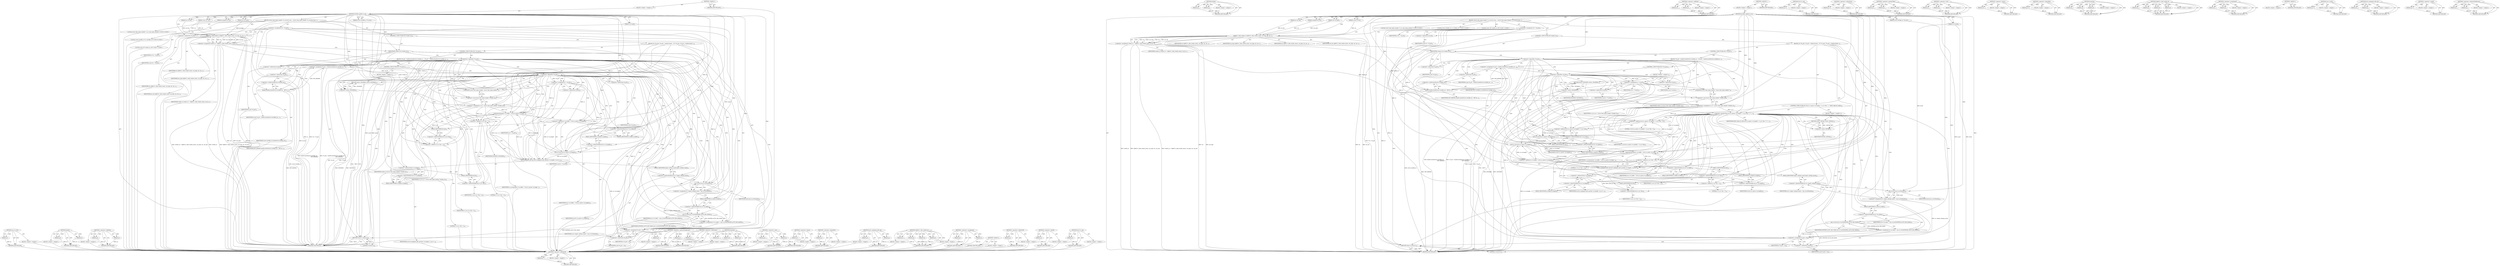 digraph "&lt;operator&gt;.indirectFieldAccess" {
vulnerable_205 [label=<(METHOD,cpu_to_le16)>];
vulnerable_206 [label=<(PARAM,p1)>];
vulnerable_207 [label=<(BLOCK,&lt;empty&gt;,&lt;empty&gt;)>];
vulnerable_208 [label=<(METHOD_RETURN,ANY)>];
vulnerable_158 [label=<(METHOD,kzalloc)>];
vulnerable_159 [label=<(PARAM,p1)>];
vulnerable_160 [label=<(PARAM,p2)>];
vulnerable_161 [label=<(BLOCK,&lt;empty&gt;,&lt;empty&gt;)>];
vulnerable_162 [label=<(METHOD_RETURN,ANY)>];
vulnerable_182 [label=<(METHOD,&lt;operator&gt;.addition)>];
vulnerable_183 [label=<(PARAM,p1)>];
vulnerable_184 [label=<(PARAM,p2)>];
vulnerable_185 [label=<(BLOCK,&lt;empty&gt;,&lt;empty&gt;)>];
vulnerable_186 [label=<(METHOD_RETURN,ANY)>];
vulnerable_6 [label=<(METHOD,&lt;global&gt;)<SUB>1</SUB>>];
vulnerable_7 [label=<(BLOCK,&lt;empty&gt;,&lt;empty&gt;)<SUB>1</SUB>>];
vulnerable_8 [label=<(METHOD,mwifiex_update_vs_ie)<SUB>1</SUB>>];
vulnerable_9 [label=<(PARAM,const u8 *ies)<SUB>1</SUB>>];
vulnerable_10 [label=<(PARAM,int ies_len)<SUB>1</SUB>>];
vulnerable_11 [label=<(PARAM,struct mwifiex_ie **ie_ptr)<SUB>2</SUB>>];
vulnerable_12 [label=<(PARAM,u16 mask)<SUB>2</SUB>>];
vulnerable_13 [label=<(PARAM,unsigned int oui)<SUB>3</SUB>>];
vulnerable_14 [label=<(PARAM,u8 oui_type)<SUB>3</SUB>>];
vulnerable_15 [label=<(BLOCK,{
	struct ieee_types_header *vs_ie;
	struct mwi...,{
	struct ieee_types_header *vs_ie;
	struct mwi...)<SUB>4</SUB>>];
vulnerable_16 [label="<(LOCAL,struct ieee_types_header* vs_ie: ieee_types_header*)<SUB>5</SUB>>"];
vulnerable_17 [label="<(LOCAL,struct mwifiex_ie* ie: mwifiex_ie*)<SUB>6</SUB>>"];
vulnerable_18 [label=<(&lt;operator&gt;.assignment,*ie = *ie_ptr)<SUB>6</SUB>>];
vulnerable_19 [label=<(IDENTIFIER,ie,*ie = *ie_ptr)<SUB>6</SUB>>];
vulnerable_20 [label=<(&lt;operator&gt;.indirection,*ie_ptr)<SUB>6</SUB>>];
vulnerable_21 [label=<(IDENTIFIER,ie_ptr,*ie = *ie_ptr)<SUB>6</SUB>>];
vulnerable_22 [label="<(LOCAL,const u8* vendor_ie: u8*)<SUB>7</SUB>>"];
vulnerable_23 [label=<(&lt;operator&gt;.assignment,vendor_ie = cfg80211_find_vendor_ie(oui, oui_ty...)<SUB>9</SUB>>];
vulnerable_24 [label=<(IDENTIFIER,vendor_ie,vendor_ie = cfg80211_find_vendor_ie(oui, oui_ty...)<SUB>9</SUB>>];
vulnerable_25 [label=<(cfg80211_find_vendor_ie,cfg80211_find_vendor_ie(oui, oui_type, ies, ies...)<SUB>9</SUB>>];
vulnerable_26 [label=<(IDENTIFIER,oui,cfg80211_find_vendor_ie(oui, oui_type, ies, ies...)<SUB>9</SUB>>];
vulnerable_27 [label=<(IDENTIFIER,oui_type,cfg80211_find_vendor_ie(oui, oui_type, ies, ies...)<SUB>9</SUB>>];
vulnerable_28 [label=<(IDENTIFIER,ies,cfg80211_find_vendor_ie(oui, oui_type, ies, ies...)<SUB>9</SUB>>];
vulnerable_29 [label=<(IDENTIFIER,ies_len,cfg80211_find_vendor_ie(oui, oui_type, ies, ies...)<SUB>9</SUB>>];
vulnerable_30 [label=<(CONTROL_STRUCTURE,IF,if (vendor_ie))<SUB>10</SUB>>];
vulnerable_31 [label=<(IDENTIFIER,vendor_ie,if (vendor_ie))<SUB>10</SUB>>];
vulnerable_32 [label=<(BLOCK,{
		if (!*ie_ptr) {
			*ie_ptr = kzalloc(sizeof...,{
		if (!*ie_ptr) {
			*ie_ptr = kzalloc(sizeof...)<SUB>10</SUB>>];
vulnerable_33 [label=<(CONTROL_STRUCTURE,IF,if (!*ie_ptr))<SUB>11</SUB>>];
vulnerable_34 [label=<(&lt;operator&gt;.logicalNot,!*ie_ptr)<SUB>11</SUB>>];
vulnerable_35 [label=<(&lt;operator&gt;.indirection,*ie_ptr)<SUB>11</SUB>>];
vulnerable_36 [label=<(IDENTIFIER,ie_ptr,!*ie_ptr)<SUB>11</SUB>>];
vulnerable_37 [label=<(BLOCK,{
			*ie_ptr = kzalloc(sizeof(struct mwifiex_ie...,{
			*ie_ptr = kzalloc(sizeof(struct mwifiex_ie...)<SUB>11</SUB>>];
vulnerable_38 [label=<(&lt;operator&gt;.assignment,*ie_ptr = kzalloc(sizeof(struct mwifiex_ie),
		...)<SUB>12</SUB>>];
vulnerable_39 [label=<(&lt;operator&gt;.indirection,*ie_ptr)<SUB>12</SUB>>];
vulnerable_40 [label=<(IDENTIFIER,ie_ptr,*ie_ptr = kzalloc(sizeof(struct mwifiex_ie),
		...)<SUB>12</SUB>>];
vulnerable_41 [label=<(kzalloc,kzalloc(sizeof(struct mwifiex_ie),
					  GFP_K...)<SUB>12</SUB>>];
vulnerable_42 [label=<(&lt;operator&gt;.sizeOf,sizeof(struct mwifiex_ie))<SUB>12</SUB>>];
vulnerable_43 [label=<(IDENTIFIER,struct mwifiex_ie,sizeof(struct mwifiex_ie))<SUB>12</SUB>>];
vulnerable_44 [label=<(IDENTIFIER,GFP_KERNEL,kzalloc(sizeof(struct mwifiex_ie),
					  GFP_K...)<SUB>13</SUB>>];
vulnerable_45 [label=<(CONTROL_STRUCTURE,IF,if (!*ie_ptr))<SUB>14</SUB>>];
vulnerable_46 [label=<(&lt;operator&gt;.logicalNot,!*ie_ptr)<SUB>14</SUB>>];
vulnerable_47 [label=<(&lt;operator&gt;.indirection,*ie_ptr)<SUB>14</SUB>>];
vulnerable_48 [label=<(IDENTIFIER,ie_ptr,!*ie_ptr)<SUB>14</SUB>>];
vulnerable_49 [label=<(BLOCK,&lt;empty&gt;,&lt;empty&gt;)<SUB>15</SUB>>];
vulnerable_50 [label=<(RETURN,return -ENOMEM;,return -ENOMEM;)<SUB>15</SUB>>];
vulnerable_51 [label=<(&lt;operator&gt;.minus,-ENOMEM)<SUB>15</SUB>>];
vulnerable_52 [label=<(IDENTIFIER,ENOMEM,-ENOMEM)<SUB>15</SUB>>];
vulnerable_53 [label=<(&lt;operator&gt;.assignment,ie = *ie_ptr)<SUB>16</SUB>>];
vulnerable_54 [label=<(IDENTIFIER,ie,ie = *ie_ptr)<SUB>16</SUB>>];
vulnerable_55 [label=<(&lt;operator&gt;.indirection,*ie_ptr)<SUB>16</SUB>>];
vulnerable_56 [label=<(IDENTIFIER,ie_ptr,ie = *ie_ptr)<SUB>16</SUB>>];
vulnerable_57 [label=<(&lt;operator&gt;.assignment,vs_ie = (struct ieee_types_header *)vendor_ie)<SUB>19</SUB>>];
vulnerable_58 [label=<(IDENTIFIER,vs_ie,vs_ie = (struct ieee_types_header *)vendor_ie)<SUB>19</SUB>>];
vulnerable_59 [label=<(&lt;operator&gt;.cast,(struct ieee_types_header *)vendor_ie)<SUB>19</SUB>>];
vulnerable_60 [label=<(UNKNOWN,struct ieee_types_header *,struct ieee_types_header *)<SUB>19</SUB>>];
vulnerable_61 [label=<(IDENTIFIER,vendor_ie,(struct ieee_types_header *)vendor_ie)<SUB>19</SUB>>];
vulnerable_62 [label=<(memcpy,memcpy(ie-&gt;ie_buffer + le16_to_cpu(ie-&gt;ie_lengt...)<SUB>20</SUB>>];
vulnerable_63 [label=<(&lt;operator&gt;.addition,ie-&gt;ie_buffer + le16_to_cpu(ie-&gt;ie_length))<SUB>20</SUB>>];
vulnerable_64 [label=<(&lt;operator&gt;.indirectFieldAccess,ie-&gt;ie_buffer)<SUB>20</SUB>>];
vulnerable_65 [label=<(IDENTIFIER,ie,ie-&gt;ie_buffer + le16_to_cpu(ie-&gt;ie_length))<SUB>20</SUB>>];
vulnerable_66 [label=<(FIELD_IDENTIFIER,ie_buffer,ie_buffer)<SUB>20</SUB>>];
vulnerable_67 [label=<(le16_to_cpu,le16_to_cpu(ie-&gt;ie_length))<SUB>20</SUB>>];
vulnerable_68 [label=<(&lt;operator&gt;.indirectFieldAccess,ie-&gt;ie_length)<SUB>20</SUB>>];
vulnerable_69 [label=<(IDENTIFIER,ie,le16_to_cpu(ie-&gt;ie_length))<SUB>20</SUB>>];
vulnerable_70 [label=<(FIELD_IDENTIFIER,ie_length,ie_length)<SUB>20</SUB>>];
vulnerable_71 [label=<(IDENTIFIER,vs_ie,memcpy(ie-&gt;ie_buffer + le16_to_cpu(ie-&gt;ie_lengt...)<SUB>21</SUB>>];
vulnerable_72 [label=<(&lt;operator&gt;.addition,vs_ie-&gt;len + 2)<SUB>21</SUB>>];
vulnerable_73 [label=<(&lt;operator&gt;.indirectFieldAccess,vs_ie-&gt;len)<SUB>21</SUB>>];
vulnerable_74 [label=<(IDENTIFIER,vs_ie,vs_ie-&gt;len + 2)<SUB>21</SUB>>];
vulnerable_75 [label=<(FIELD_IDENTIFIER,len,len)<SUB>21</SUB>>];
vulnerable_76 [label=<(LITERAL,2,vs_ie-&gt;len + 2)<SUB>21</SUB>>];
vulnerable_77 [label=<(le16_unaligned_add_cpu,le16_unaligned_add_cpu(&amp;ie-&gt;ie_length, vs_ie-&gt;l...)<SUB>22</SUB>>];
vulnerable_78 [label=<(&lt;operator&gt;.addressOf,&amp;ie-&gt;ie_length)<SUB>22</SUB>>];
vulnerable_79 [label=<(&lt;operator&gt;.indirectFieldAccess,ie-&gt;ie_length)<SUB>22</SUB>>];
vulnerable_80 [label=<(IDENTIFIER,ie,le16_unaligned_add_cpu(&amp;ie-&gt;ie_length, vs_ie-&gt;l...)<SUB>22</SUB>>];
vulnerable_81 [label=<(FIELD_IDENTIFIER,ie_length,ie_length)<SUB>22</SUB>>];
vulnerable_82 [label=<(&lt;operator&gt;.addition,vs_ie-&gt;len + 2)<SUB>22</SUB>>];
vulnerable_83 [label=<(&lt;operator&gt;.indirectFieldAccess,vs_ie-&gt;len)<SUB>22</SUB>>];
vulnerable_84 [label=<(IDENTIFIER,vs_ie,vs_ie-&gt;len + 2)<SUB>22</SUB>>];
vulnerable_85 [label=<(FIELD_IDENTIFIER,len,len)<SUB>22</SUB>>];
vulnerable_86 [label=<(LITERAL,2,vs_ie-&gt;len + 2)<SUB>22</SUB>>];
vulnerable_87 [label=<(&lt;operator&gt;.assignment,ie-&gt;mgmt_subtype_mask = cpu_to_le16(mask))<SUB>23</SUB>>];
vulnerable_88 [label=<(&lt;operator&gt;.indirectFieldAccess,ie-&gt;mgmt_subtype_mask)<SUB>23</SUB>>];
vulnerable_89 [label=<(IDENTIFIER,ie,ie-&gt;mgmt_subtype_mask = cpu_to_le16(mask))<SUB>23</SUB>>];
vulnerable_90 [label=<(FIELD_IDENTIFIER,mgmt_subtype_mask,mgmt_subtype_mask)<SUB>23</SUB>>];
vulnerable_91 [label=<(cpu_to_le16,cpu_to_le16(mask))<SUB>23</SUB>>];
vulnerable_92 [label=<(IDENTIFIER,mask,cpu_to_le16(mask))<SUB>23</SUB>>];
vulnerable_93 [label=<(&lt;operator&gt;.assignment,ie-&gt;ie_index = cpu_to_le16(MWIFIEX_AUTO_IDX_MASK))<SUB>24</SUB>>];
vulnerable_94 [label=<(&lt;operator&gt;.indirectFieldAccess,ie-&gt;ie_index)<SUB>24</SUB>>];
vulnerable_95 [label=<(IDENTIFIER,ie,ie-&gt;ie_index = cpu_to_le16(MWIFIEX_AUTO_IDX_MASK))<SUB>24</SUB>>];
vulnerable_96 [label=<(FIELD_IDENTIFIER,ie_index,ie_index)<SUB>24</SUB>>];
vulnerable_97 [label=<(cpu_to_le16,cpu_to_le16(MWIFIEX_AUTO_IDX_MASK))<SUB>24</SUB>>];
vulnerable_98 [label=<(IDENTIFIER,MWIFIEX_AUTO_IDX_MASK,cpu_to_le16(MWIFIEX_AUTO_IDX_MASK))<SUB>24</SUB>>];
vulnerable_99 [label=<(&lt;operator&gt;.assignment,*ie_ptr = ie)<SUB>27</SUB>>];
vulnerable_100 [label=<(&lt;operator&gt;.indirection,*ie_ptr)<SUB>27</SUB>>];
vulnerable_101 [label=<(IDENTIFIER,ie_ptr,*ie_ptr = ie)<SUB>27</SUB>>];
vulnerable_102 [label=<(IDENTIFIER,ie,*ie_ptr = ie)<SUB>27</SUB>>];
vulnerable_103 [label=<(RETURN,return 0;,return 0;)<SUB>28</SUB>>];
vulnerable_104 [label=<(LITERAL,0,return 0;)<SUB>28</SUB>>];
vulnerable_105 [label=<(METHOD_RETURN,int)<SUB>1</SUB>>];
vulnerable_107 [label=<(METHOD_RETURN,ANY)<SUB>1</SUB>>];
vulnerable_187 [label=<(METHOD,&lt;operator&gt;.indirectFieldAccess)>];
vulnerable_188 [label=<(PARAM,p1)>];
vulnerable_189 [label=<(PARAM,p2)>];
vulnerable_190 [label=<(BLOCK,&lt;empty&gt;,&lt;empty&gt;)>];
vulnerable_191 [label=<(METHOD_RETURN,ANY)>];
vulnerable_143 [label=<(METHOD,&lt;operator&gt;.indirection)>];
vulnerable_144 [label=<(PARAM,p1)>];
vulnerable_145 [label=<(BLOCK,&lt;empty&gt;,&lt;empty&gt;)>];
vulnerable_146 [label=<(METHOD_RETURN,ANY)>];
vulnerable_176 [label=<(METHOD,memcpy)>];
vulnerable_177 [label=<(PARAM,p1)>];
vulnerable_178 [label=<(PARAM,p2)>];
vulnerable_179 [label=<(PARAM,p3)>];
vulnerable_180 [label=<(BLOCK,&lt;empty&gt;,&lt;empty&gt;)>];
vulnerable_181 [label=<(METHOD_RETURN,ANY)>];
vulnerable_171 [label=<(METHOD,&lt;operator&gt;.cast)>];
vulnerable_172 [label=<(PARAM,p1)>];
vulnerable_173 [label=<(PARAM,p2)>];
vulnerable_174 [label=<(BLOCK,&lt;empty&gt;,&lt;empty&gt;)>];
vulnerable_175 [label=<(METHOD_RETURN,ANY)>];
vulnerable_167 [label=<(METHOD,&lt;operator&gt;.minus)>];
vulnerable_168 [label=<(PARAM,p1)>];
vulnerable_169 [label=<(BLOCK,&lt;empty&gt;,&lt;empty&gt;)>];
vulnerable_170 [label=<(METHOD_RETURN,ANY)>];
vulnerable_154 [label=<(METHOD,&lt;operator&gt;.logicalNot)>];
vulnerable_155 [label=<(PARAM,p1)>];
vulnerable_156 [label=<(BLOCK,&lt;empty&gt;,&lt;empty&gt;)>];
vulnerable_157 [label=<(METHOD_RETURN,ANY)>];
vulnerable_196 [label=<(METHOD,le16_unaligned_add_cpu)>];
vulnerable_197 [label=<(PARAM,p1)>];
vulnerable_198 [label=<(PARAM,p2)>];
vulnerable_199 [label=<(BLOCK,&lt;empty&gt;,&lt;empty&gt;)>];
vulnerable_200 [label=<(METHOD_RETURN,ANY)>];
vulnerable_147 [label=<(METHOD,cfg80211_find_vendor_ie)>];
vulnerable_148 [label=<(PARAM,p1)>];
vulnerable_149 [label=<(PARAM,p2)>];
vulnerable_150 [label=<(PARAM,p3)>];
vulnerable_151 [label=<(PARAM,p4)>];
vulnerable_152 [label=<(BLOCK,&lt;empty&gt;,&lt;empty&gt;)>];
vulnerable_153 [label=<(METHOD_RETURN,ANY)>];
vulnerable_138 [label=<(METHOD,&lt;operator&gt;.assignment)>];
vulnerable_139 [label=<(PARAM,p1)>];
vulnerable_140 [label=<(PARAM,p2)>];
vulnerable_141 [label=<(BLOCK,&lt;empty&gt;,&lt;empty&gt;)>];
vulnerable_142 [label=<(METHOD_RETURN,ANY)>];
vulnerable_132 [label=<(METHOD,&lt;global&gt;)<SUB>1</SUB>>];
vulnerable_133 [label=<(BLOCK,&lt;empty&gt;,&lt;empty&gt;)>];
vulnerable_134 [label=<(METHOD_RETURN,ANY)>];
vulnerable_201 [label=<(METHOD,&lt;operator&gt;.addressOf)>];
vulnerable_202 [label=<(PARAM,p1)>];
vulnerable_203 [label=<(BLOCK,&lt;empty&gt;,&lt;empty&gt;)>];
vulnerable_204 [label=<(METHOD_RETURN,ANY)>];
vulnerable_163 [label=<(METHOD,&lt;operator&gt;.sizeOf)>];
vulnerable_164 [label=<(PARAM,p1)>];
vulnerable_165 [label=<(BLOCK,&lt;empty&gt;,&lt;empty&gt;)>];
vulnerable_166 [label=<(METHOD_RETURN,ANY)>];
vulnerable_192 [label=<(METHOD,le16_to_cpu)>];
vulnerable_193 [label=<(PARAM,p1)>];
vulnerable_194 [label=<(BLOCK,&lt;empty&gt;,&lt;empty&gt;)>];
vulnerable_195 [label=<(METHOD_RETURN,ANY)>];
fixed_223 [label=<(METHOD,&lt;operator&gt;.addressOf)>];
fixed_224 [label=<(PARAM,p1)>];
fixed_225 [label=<(BLOCK,&lt;empty&gt;,&lt;empty&gt;)>];
fixed_226 [label=<(METHOD_RETURN,ANY)>];
fixed_175 [label=<(METHOD,kzalloc)>];
fixed_176 [label=<(PARAM,p1)>];
fixed_177 [label=<(PARAM,p2)>];
fixed_178 [label=<(BLOCK,&lt;empty&gt;,&lt;empty&gt;)>];
fixed_179 [label=<(METHOD_RETURN,ANY)>];
fixed_198 [label=<(METHOD,&lt;operator&gt;.addition)>];
fixed_199 [label=<(PARAM,p1)>];
fixed_200 [label=<(PARAM,p2)>];
fixed_201 [label=<(BLOCK,&lt;empty&gt;,&lt;empty&gt;)>];
fixed_202 [label=<(METHOD_RETURN,ANY)>];
fixed_6 [label=<(METHOD,&lt;global&gt;)<SUB>1</SUB>>];
fixed_7 [label=<(BLOCK,&lt;empty&gt;,&lt;empty&gt;)<SUB>1</SUB>>];
fixed_8 [label=<(METHOD,mwifiex_update_vs_ie)<SUB>1</SUB>>];
fixed_9 [label=<(PARAM,const u8 *ies)<SUB>1</SUB>>];
fixed_10 [label=<(PARAM,int ies_len)<SUB>1</SUB>>];
fixed_11 [label=<(PARAM,struct mwifiex_ie **ie_ptr)<SUB>2</SUB>>];
fixed_12 [label=<(PARAM,u16 mask)<SUB>2</SUB>>];
fixed_13 [label=<(PARAM,unsigned int oui)<SUB>3</SUB>>];
fixed_14 [label=<(PARAM,u8 oui_type)<SUB>3</SUB>>];
fixed_15 [label=<(BLOCK,{
	struct ieee_types_header *vs_ie;
	struct mwi...,{
	struct ieee_types_header *vs_ie;
	struct mwi...)<SUB>4</SUB>>];
fixed_16 [label="<(LOCAL,struct ieee_types_header* vs_ie: ieee_types_header*)<SUB>5</SUB>>"];
fixed_17 [label="<(LOCAL,struct mwifiex_ie* ie: mwifiex_ie*)<SUB>6</SUB>>"];
fixed_18 [label=<(&lt;operator&gt;.assignment,*ie = *ie_ptr)<SUB>6</SUB>>];
fixed_19 [label=<(IDENTIFIER,ie,*ie = *ie_ptr)<SUB>6</SUB>>];
fixed_20 [label=<(&lt;operator&gt;.indirection,*ie_ptr)<SUB>6</SUB>>];
fixed_21 [label=<(IDENTIFIER,ie_ptr,*ie = *ie_ptr)<SUB>6</SUB>>];
fixed_22 [label="<(LOCAL,const u8* vendor_ie: u8*)<SUB>7</SUB>>"];
fixed_23 [label=<(&lt;operator&gt;.assignment,vendor_ie = cfg80211_find_vendor_ie(oui, oui_ty...)<SUB>9</SUB>>];
fixed_24 [label=<(IDENTIFIER,vendor_ie,vendor_ie = cfg80211_find_vendor_ie(oui, oui_ty...)<SUB>9</SUB>>];
fixed_25 [label=<(cfg80211_find_vendor_ie,cfg80211_find_vendor_ie(oui, oui_type, ies, ies...)<SUB>9</SUB>>];
fixed_26 [label=<(IDENTIFIER,oui,cfg80211_find_vendor_ie(oui, oui_type, ies, ies...)<SUB>9</SUB>>];
fixed_27 [label=<(IDENTIFIER,oui_type,cfg80211_find_vendor_ie(oui, oui_type, ies, ies...)<SUB>9</SUB>>];
fixed_28 [label=<(IDENTIFIER,ies,cfg80211_find_vendor_ie(oui, oui_type, ies, ies...)<SUB>9</SUB>>];
fixed_29 [label=<(IDENTIFIER,ies_len,cfg80211_find_vendor_ie(oui, oui_type, ies, ies...)<SUB>9</SUB>>];
fixed_30 [label=<(CONTROL_STRUCTURE,IF,if (vendor_ie))<SUB>10</SUB>>];
fixed_31 [label=<(IDENTIFIER,vendor_ie,if (vendor_ie))<SUB>10</SUB>>];
fixed_32 [label=<(BLOCK,{
		if (!*ie_ptr) {
			*ie_ptr = kzalloc(sizeof...,{
		if (!*ie_ptr) {
			*ie_ptr = kzalloc(sizeof...)<SUB>10</SUB>>];
fixed_33 [label=<(CONTROL_STRUCTURE,IF,if (!*ie_ptr))<SUB>11</SUB>>];
fixed_34 [label=<(&lt;operator&gt;.logicalNot,!*ie_ptr)<SUB>11</SUB>>];
fixed_35 [label=<(&lt;operator&gt;.indirection,*ie_ptr)<SUB>11</SUB>>];
fixed_36 [label=<(IDENTIFIER,ie_ptr,!*ie_ptr)<SUB>11</SUB>>];
fixed_37 [label=<(BLOCK,{
			*ie_ptr = kzalloc(sizeof(struct mwifiex_ie...,{
			*ie_ptr = kzalloc(sizeof(struct mwifiex_ie...)<SUB>11</SUB>>];
fixed_38 [label=<(&lt;operator&gt;.assignment,*ie_ptr = kzalloc(sizeof(struct mwifiex_ie),
		...)<SUB>12</SUB>>];
fixed_39 [label=<(&lt;operator&gt;.indirection,*ie_ptr)<SUB>12</SUB>>];
fixed_40 [label=<(IDENTIFIER,ie_ptr,*ie_ptr = kzalloc(sizeof(struct mwifiex_ie),
		...)<SUB>12</SUB>>];
fixed_41 [label=<(kzalloc,kzalloc(sizeof(struct mwifiex_ie),
					  GFP_K...)<SUB>12</SUB>>];
fixed_42 [label=<(&lt;operator&gt;.sizeOf,sizeof(struct mwifiex_ie))<SUB>12</SUB>>];
fixed_43 [label=<(IDENTIFIER,struct mwifiex_ie,sizeof(struct mwifiex_ie))<SUB>12</SUB>>];
fixed_44 [label=<(IDENTIFIER,GFP_KERNEL,kzalloc(sizeof(struct mwifiex_ie),
					  GFP_K...)<SUB>13</SUB>>];
fixed_45 [label=<(CONTROL_STRUCTURE,IF,if (!*ie_ptr))<SUB>14</SUB>>];
fixed_46 [label=<(&lt;operator&gt;.logicalNot,!*ie_ptr)<SUB>14</SUB>>];
fixed_47 [label=<(&lt;operator&gt;.indirection,*ie_ptr)<SUB>14</SUB>>];
fixed_48 [label=<(IDENTIFIER,ie_ptr,!*ie_ptr)<SUB>14</SUB>>];
fixed_49 [label=<(BLOCK,&lt;empty&gt;,&lt;empty&gt;)<SUB>15</SUB>>];
fixed_50 [label=<(RETURN,return -ENOMEM;,return -ENOMEM;)<SUB>15</SUB>>];
fixed_51 [label=<(&lt;operator&gt;.minus,-ENOMEM)<SUB>15</SUB>>];
fixed_52 [label=<(IDENTIFIER,ENOMEM,-ENOMEM)<SUB>15</SUB>>];
fixed_53 [label=<(&lt;operator&gt;.assignment,ie = *ie_ptr)<SUB>16</SUB>>];
fixed_54 [label=<(IDENTIFIER,ie,ie = *ie_ptr)<SUB>16</SUB>>];
fixed_55 [label=<(&lt;operator&gt;.indirection,*ie_ptr)<SUB>16</SUB>>];
fixed_56 [label=<(IDENTIFIER,ie_ptr,ie = *ie_ptr)<SUB>16</SUB>>];
fixed_57 [label=<(&lt;operator&gt;.assignment,vs_ie = (struct ieee_types_header *)vendor_ie)<SUB>19</SUB>>];
fixed_58 [label=<(IDENTIFIER,vs_ie,vs_ie = (struct ieee_types_header *)vendor_ie)<SUB>19</SUB>>];
fixed_59 [label=<(&lt;operator&gt;.cast,(struct ieee_types_header *)vendor_ie)<SUB>19</SUB>>];
fixed_60 [label=<(UNKNOWN,struct ieee_types_header *,struct ieee_types_header *)<SUB>19</SUB>>];
fixed_61 [label=<(IDENTIFIER,vendor_ie,(struct ieee_types_header *)vendor_ie)<SUB>19</SUB>>];
fixed_62 [label=<(CONTROL_STRUCTURE,IF,if (le16_to_cpu(ie-&gt;ie_length) + vs_ie-&gt;len + 2 &gt;
			IEEE_MAX_IE_SIZE))<SUB>20</SUB>>];
fixed_63 [label=<(&lt;operator&gt;.greaterThan,le16_to_cpu(ie-&gt;ie_length) + vs_ie-&gt;len + 2 &gt;
	...)<SUB>20</SUB>>];
fixed_64 [label=<(&lt;operator&gt;.addition,le16_to_cpu(ie-&gt;ie_length) + vs_ie-&gt;len + 2)<SUB>20</SUB>>];
fixed_65 [label=<(&lt;operator&gt;.addition,le16_to_cpu(ie-&gt;ie_length) + vs_ie-&gt;len)<SUB>20</SUB>>];
fixed_66 [label=<(le16_to_cpu,le16_to_cpu(ie-&gt;ie_length))<SUB>20</SUB>>];
fixed_67 [label=<(&lt;operator&gt;.indirectFieldAccess,ie-&gt;ie_length)<SUB>20</SUB>>];
fixed_68 [label=<(IDENTIFIER,ie,le16_to_cpu(ie-&gt;ie_length))<SUB>20</SUB>>];
fixed_69 [label=<(FIELD_IDENTIFIER,ie_length,ie_length)<SUB>20</SUB>>];
fixed_70 [label=<(&lt;operator&gt;.indirectFieldAccess,vs_ie-&gt;len)<SUB>20</SUB>>];
fixed_71 [label=<(IDENTIFIER,vs_ie,le16_to_cpu(ie-&gt;ie_length) + vs_ie-&gt;len)<SUB>20</SUB>>];
fixed_72 [label=<(FIELD_IDENTIFIER,len,len)<SUB>20</SUB>>];
fixed_73 [label=<(LITERAL,2,le16_to_cpu(ie-&gt;ie_length) + vs_ie-&gt;len + 2)<SUB>20</SUB>>];
fixed_74 [label=<(IDENTIFIER,IEEE_MAX_IE_SIZE,le16_to_cpu(ie-&gt;ie_length) + vs_ie-&gt;len + 2 &gt;
	...)<SUB>21</SUB>>];
fixed_75 [label=<(BLOCK,&lt;empty&gt;,&lt;empty&gt;)<SUB>22</SUB>>];
fixed_76 [label=<(RETURN,return -EINVAL;,return -EINVAL;)<SUB>22</SUB>>];
fixed_77 [label=<(&lt;operator&gt;.minus,-EINVAL)<SUB>22</SUB>>];
fixed_78 [label=<(IDENTIFIER,EINVAL,-EINVAL)<SUB>22</SUB>>];
fixed_79 [label=<(memcpy,memcpy(ie-&gt;ie_buffer + le16_to_cpu(ie-&gt;ie_lengt...)<SUB>23</SUB>>];
fixed_80 [label=<(&lt;operator&gt;.addition,ie-&gt;ie_buffer + le16_to_cpu(ie-&gt;ie_length))<SUB>23</SUB>>];
fixed_81 [label=<(&lt;operator&gt;.indirectFieldAccess,ie-&gt;ie_buffer)<SUB>23</SUB>>];
fixed_82 [label=<(IDENTIFIER,ie,ie-&gt;ie_buffer + le16_to_cpu(ie-&gt;ie_length))<SUB>23</SUB>>];
fixed_83 [label=<(FIELD_IDENTIFIER,ie_buffer,ie_buffer)<SUB>23</SUB>>];
fixed_84 [label=<(le16_to_cpu,le16_to_cpu(ie-&gt;ie_length))<SUB>23</SUB>>];
fixed_85 [label=<(&lt;operator&gt;.indirectFieldAccess,ie-&gt;ie_length)<SUB>23</SUB>>];
fixed_86 [label=<(IDENTIFIER,ie,le16_to_cpu(ie-&gt;ie_length))<SUB>23</SUB>>];
fixed_87 [label=<(FIELD_IDENTIFIER,ie_length,ie_length)<SUB>23</SUB>>];
fixed_88 [label=<(IDENTIFIER,vs_ie,memcpy(ie-&gt;ie_buffer + le16_to_cpu(ie-&gt;ie_lengt...)<SUB>24</SUB>>];
fixed_89 [label=<(&lt;operator&gt;.addition,vs_ie-&gt;len + 2)<SUB>24</SUB>>];
fixed_90 [label=<(&lt;operator&gt;.indirectFieldAccess,vs_ie-&gt;len)<SUB>24</SUB>>];
fixed_91 [label=<(IDENTIFIER,vs_ie,vs_ie-&gt;len + 2)<SUB>24</SUB>>];
fixed_92 [label=<(FIELD_IDENTIFIER,len,len)<SUB>24</SUB>>];
fixed_93 [label=<(LITERAL,2,vs_ie-&gt;len + 2)<SUB>24</SUB>>];
fixed_94 [label=<(le16_unaligned_add_cpu,le16_unaligned_add_cpu(&amp;ie-&gt;ie_length, vs_ie-&gt;l...)<SUB>25</SUB>>];
fixed_95 [label=<(&lt;operator&gt;.addressOf,&amp;ie-&gt;ie_length)<SUB>25</SUB>>];
fixed_96 [label=<(&lt;operator&gt;.indirectFieldAccess,ie-&gt;ie_length)<SUB>25</SUB>>];
fixed_97 [label=<(IDENTIFIER,ie,le16_unaligned_add_cpu(&amp;ie-&gt;ie_length, vs_ie-&gt;l...)<SUB>25</SUB>>];
fixed_98 [label=<(FIELD_IDENTIFIER,ie_length,ie_length)<SUB>25</SUB>>];
fixed_99 [label=<(&lt;operator&gt;.addition,vs_ie-&gt;len + 2)<SUB>25</SUB>>];
fixed_100 [label=<(&lt;operator&gt;.indirectFieldAccess,vs_ie-&gt;len)<SUB>25</SUB>>];
fixed_101 [label=<(IDENTIFIER,vs_ie,vs_ie-&gt;len + 2)<SUB>25</SUB>>];
fixed_102 [label=<(FIELD_IDENTIFIER,len,len)<SUB>25</SUB>>];
fixed_103 [label=<(LITERAL,2,vs_ie-&gt;len + 2)<SUB>25</SUB>>];
fixed_104 [label=<(&lt;operator&gt;.assignment,ie-&gt;mgmt_subtype_mask = cpu_to_le16(mask))<SUB>26</SUB>>];
fixed_105 [label=<(&lt;operator&gt;.indirectFieldAccess,ie-&gt;mgmt_subtype_mask)<SUB>26</SUB>>];
fixed_106 [label=<(IDENTIFIER,ie,ie-&gt;mgmt_subtype_mask = cpu_to_le16(mask))<SUB>26</SUB>>];
fixed_107 [label=<(FIELD_IDENTIFIER,mgmt_subtype_mask,mgmt_subtype_mask)<SUB>26</SUB>>];
fixed_108 [label=<(cpu_to_le16,cpu_to_le16(mask))<SUB>26</SUB>>];
fixed_109 [label=<(IDENTIFIER,mask,cpu_to_le16(mask))<SUB>26</SUB>>];
fixed_110 [label=<(&lt;operator&gt;.assignment,ie-&gt;ie_index = cpu_to_le16(MWIFIEX_AUTO_IDX_MASK))<SUB>27</SUB>>];
fixed_111 [label=<(&lt;operator&gt;.indirectFieldAccess,ie-&gt;ie_index)<SUB>27</SUB>>];
fixed_112 [label=<(IDENTIFIER,ie,ie-&gt;ie_index = cpu_to_le16(MWIFIEX_AUTO_IDX_MASK))<SUB>27</SUB>>];
fixed_113 [label=<(FIELD_IDENTIFIER,ie_index,ie_index)<SUB>27</SUB>>];
fixed_114 [label=<(cpu_to_le16,cpu_to_le16(MWIFIEX_AUTO_IDX_MASK))<SUB>27</SUB>>];
fixed_115 [label=<(IDENTIFIER,MWIFIEX_AUTO_IDX_MASK,cpu_to_le16(MWIFIEX_AUTO_IDX_MASK))<SUB>27</SUB>>];
fixed_116 [label=<(&lt;operator&gt;.assignment,*ie_ptr = ie)<SUB>30</SUB>>];
fixed_117 [label=<(&lt;operator&gt;.indirection,*ie_ptr)<SUB>30</SUB>>];
fixed_118 [label=<(IDENTIFIER,ie_ptr,*ie_ptr = ie)<SUB>30</SUB>>];
fixed_119 [label=<(IDENTIFIER,ie,*ie_ptr = ie)<SUB>30</SUB>>];
fixed_120 [label=<(RETURN,return 0;,return 0;)<SUB>31</SUB>>];
fixed_121 [label=<(LITERAL,0,return 0;)<SUB>31</SUB>>];
fixed_122 [label=<(METHOD_RETURN,int)<SUB>1</SUB>>];
fixed_124 [label=<(METHOD_RETURN,ANY)<SUB>1</SUB>>];
fixed_203 [label=<(METHOD,le16_to_cpu)>];
fixed_204 [label=<(PARAM,p1)>];
fixed_205 [label=<(BLOCK,&lt;empty&gt;,&lt;empty&gt;)>];
fixed_206 [label=<(METHOD_RETURN,ANY)>];
fixed_160 [label=<(METHOD,&lt;operator&gt;.indirection)>];
fixed_161 [label=<(PARAM,p1)>];
fixed_162 [label=<(BLOCK,&lt;empty&gt;,&lt;empty&gt;)>];
fixed_163 [label=<(METHOD_RETURN,ANY)>];
fixed_193 [label=<(METHOD,&lt;operator&gt;.greaterThan)>];
fixed_194 [label=<(PARAM,p1)>];
fixed_195 [label=<(PARAM,p2)>];
fixed_196 [label=<(BLOCK,&lt;empty&gt;,&lt;empty&gt;)>];
fixed_197 [label=<(METHOD_RETURN,ANY)>];
fixed_188 [label=<(METHOD,&lt;operator&gt;.cast)>];
fixed_189 [label=<(PARAM,p1)>];
fixed_190 [label=<(PARAM,p2)>];
fixed_191 [label=<(BLOCK,&lt;empty&gt;,&lt;empty&gt;)>];
fixed_192 [label=<(METHOD_RETURN,ANY)>];
fixed_184 [label=<(METHOD,&lt;operator&gt;.minus)>];
fixed_185 [label=<(PARAM,p1)>];
fixed_186 [label=<(BLOCK,&lt;empty&gt;,&lt;empty&gt;)>];
fixed_187 [label=<(METHOD_RETURN,ANY)>];
fixed_171 [label=<(METHOD,&lt;operator&gt;.logicalNot)>];
fixed_172 [label=<(PARAM,p1)>];
fixed_173 [label=<(BLOCK,&lt;empty&gt;,&lt;empty&gt;)>];
fixed_174 [label=<(METHOD_RETURN,ANY)>];
fixed_212 [label=<(METHOD,memcpy)>];
fixed_213 [label=<(PARAM,p1)>];
fixed_214 [label=<(PARAM,p2)>];
fixed_215 [label=<(PARAM,p3)>];
fixed_216 [label=<(BLOCK,&lt;empty&gt;,&lt;empty&gt;)>];
fixed_217 [label=<(METHOD_RETURN,ANY)>];
fixed_164 [label=<(METHOD,cfg80211_find_vendor_ie)>];
fixed_165 [label=<(PARAM,p1)>];
fixed_166 [label=<(PARAM,p2)>];
fixed_167 [label=<(PARAM,p3)>];
fixed_168 [label=<(PARAM,p4)>];
fixed_169 [label=<(BLOCK,&lt;empty&gt;,&lt;empty&gt;)>];
fixed_170 [label=<(METHOD_RETURN,ANY)>];
fixed_155 [label=<(METHOD,&lt;operator&gt;.assignment)>];
fixed_156 [label=<(PARAM,p1)>];
fixed_157 [label=<(PARAM,p2)>];
fixed_158 [label=<(BLOCK,&lt;empty&gt;,&lt;empty&gt;)>];
fixed_159 [label=<(METHOD_RETURN,ANY)>];
fixed_149 [label=<(METHOD,&lt;global&gt;)<SUB>1</SUB>>];
fixed_150 [label=<(BLOCK,&lt;empty&gt;,&lt;empty&gt;)>];
fixed_151 [label=<(METHOD_RETURN,ANY)>];
fixed_227 [label=<(METHOD,cpu_to_le16)>];
fixed_228 [label=<(PARAM,p1)>];
fixed_229 [label=<(BLOCK,&lt;empty&gt;,&lt;empty&gt;)>];
fixed_230 [label=<(METHOD_RETURN,ANY)>];
fixed_218 [label=<(METHOD,le16_unaligned_add_cpu)>];
fixed_219 [label=<(PARAM,p1)>];
fixed_220 [label=<(PARAM,p2)>];
fixed_221 [label=<(BLOCK,&lt;empty&gt;,&lt;empty&gt;)>];
fixed_222 [label=<(METHOD_RETURN,ANY)>];
fixed_180 [label=<(METHOD,&lt;operator&gt;.sizeOf)>];
fixed_181 [label=<(PARAM,p1)>];
fixed_182 [label=<(BLOCK,&lt;empty&gt;,&lt;empty&gt;)>];
fixed_183 [label=<(METHOD_RETURN,ANY)>];
fixed_207 [label=<(METHOD,&lt;operator&gt;.indirectFieldAccess)>];
fixed_208 [label=<(PARAM,p1)>];
fixed_209 [label=<(PARAM,p2)>];
fixed_210 [label=<(BLOCK,&lt;empty&gt;,&lt;empty&gt;)>];
fixed_211 [label=<(METHOD_RETURN,ANY)>];
vulnerable_205 -> vulnerable_206  [key=0, label="AST: "];
vulnerable_205 -> vulnerable_206  [key=1, label="DDG: "];
vulnerable_205 -> vulnerable_207  [key=0, label="AST: "];
vulnerable_205 -> vulnerable_208  [key=0, label="AST: "];
vulnerable_205 -> vulnerable_208  [key=1, label="CFG: "];
vulnerable_206 -> vulnerable_208  [key=0, label="DDG: p1"];
vulnerable_207 -> fixed_223  [key=0];
vulnerable_208 -> fixed_223  [key=0];
vulnerable_158 -> vulnerable_159  [key=0, label="AST: "];
vulnerable_158 -> vulnerable_159  [key=1, label="DDG: "];
vulnerable_158 -> vulnerable_161  [key=0, label="AST: "];
vulnerable_158 -> vulnerable_160  [key=0, label="AST: "];
vulnerable_158 -> vulnerable_160  [key=1, label="DDG: "];
vulnerable_158 -> vulnerable_162  [key=0, label="AST: "];
vulnerable_158 -> vulnerable_162  [key=1, label="CFG: "];
vulnerable_159 -> vulnerable_162  [key=0, label="DDG: p1"];
vulnerable_160 -> vulnerable_162  [key=0, label="DDG: p2"];
vulnerable_161 -> fixed_223  [key=0];
vulnerable_162 -> fixed_223  [key=0];
vulnerable_182 -> vulnerable_183  [key=0, label="AST: "];
vulnerable_182 -> vulnerable_183  [key=1, label="DDG: "];
vulnerable_182 -> vulnerable_185  [key=0, label="AST: "];
vulnerable_182 -> vulnerable_184  [key=0, label="AST: "];
vulnerable_182 -> vulnerable_184  [key=1, label="DDG: "];
vulnerable_182 -> vulnerable_186  [key=0, label="AST: "];
vulnerable_182 -> vulnerable_186  [key=1, label="CFG: "];
vulnerable_183 -> vulnerable_186  [key=0, label="DDG: p1"];
vulnerable_184 -> vulnerable_186  [key=0, label="DDG: p2"];
vulnerable_185 -> fixed_223  [key=0];
vulnerable_186 -> fixed_223  [key=0];
vulnerable_6 -> vulnerable_7  [key=0, label="AST: "];
vulnerable_6 -> vulnerable_107  [key=0, label="AST: "];
vulnerable_6 -> vulnerable_107  [key=1, label="CFG: "];
vulnerable_7 -> vulnerable_8  [key=0, label="AST: "];
vulnerable_8 -> vulnerable_9  [key=0, label="AST: "];
vulnerable_8 -> vulnerable_9  [key=1, label="DDG: "];
vulnerable_8 -> vulnerable_10  [key=0, label="AST: "];
vulnerable_8 -> vulnerable_10  [key=1, label="DDG: "];
vulnerable_8 -> vulnerable_11  [key=0, label="AST: "];
vulnerable_8 -> vulnerable_11  [key=1, label="DDG: "];
vulnerable_8 -> vulnerable_12  [key=0, label="AST: "];
vulnerable_8 -> vulnerable_12  [key=1, label="DDG: "];
vulnerable_8 -> vulnerable_13  [key=0, label="AST: "];
vulnerable_8 -> vulnerable_13  [key=1, label="DDG: "];
vulnerable_8 -> vulnerable_14  [key=0, label="AST: "];
vulnerable_8 -> vulnerable_14  [key=1, label="DDG: "];
vulnerable_8 -> vulnerable_15  [key=0, label="AST: "];
vulnerable_8 -> vulnerable_105  [key=0, label="AST: "];
vulnerable_8 -> vulnerable_20  [key=0, label="CFG: "];
vulnerable_8 -> vulnerable_99  [key=0, label="DDG: "];
vulnerable_8 -> vulnerable_103  [key=0, label="DDG: "];
vulnerable_8 -> vulnerable_31  [key=0, label="DDG: "];
vulnerable_8 -> vulnerable_104  [key=0, label="DDG: "];
vulnerable_8 -> vulnerable_25  [key=0, label="DDG: "];
vulnerable_8 -> vulnerable_57  [key=0, label="DDG: "];
vulnerable_8 -> vulnerable_62  [key=0, label="DDG: "];
vulnerable_8 -> vulnerable_77  [key=0, label="DDG: "];
vulnerable_8 -> vulnerable_59  [key=0, label="DDG: "];
vulnerable_8 -> vulnerable_72  [key=0, label="DDG: "];
vulnerable_8 -> vulnerable_82  [key=0, label="DDG: "];
vulnerable_8 -> vulnerable_91  [key=0, label="DDG: "];
vulnerable_8 -> vulnerable_97  [key=0, label="DDG: "];
vulnerable_8 -> vulnerable_41  [key=0, label="DDG: "];
vulnerable_8 -> vulnerable_51  [key=0, label="DDG: "];
vulnerable_9 -> vulnerable_25  [key=0, label="DDG: ies"];
vulnerable_10 -> vulnerable_25  [key=0, label="DDG: ies_len"];
vulnerable_11 -> vulnerable_105  [key=0, label="DDG: ie_ptr"];
vulnerable_12 -> vulnerable_105  [key=0, label="DDG: mask"];
vulnerable_12 -> vulnerable_91  [key=0, label="DDG: mask"];
vulnerable_13 -> vulnerable_25  [key=0, label="DDG: oui"];
vulnerable_14 -> vulnerable_25  [key=0, label="DDG: oui_type"];
vulnerable_15 -> vulnerable_16  [key=0, label="AST: "];
vulnerable_15 -> vulnerable_17  [key=0, label="AST: "];
vulnerable_15 -> vulnerable_18  [key=0, label="AST: "];
vulnerable_15 -> vulnerable_22  [key=0, label="AST: "];
vulnerable_15 -> vulnerable_23  [key=0, label="AST: "];
vulnerable_15 -> vulnerable_30  [key=0, label="AST: "];
vulnerable_15 -> vulnerable_99  [key=0, label="AST: "];
vulnerable_15 -> vulnerable_103  [key=0, label="AST: "];
vulnerable_16 -> fixed_223  [key=0];
vulnerable_17 -> fixed_223  [key=0];
vulnerable_18 -> vulnerable_19  [key=0, label="AST: "];
vulnerable_18 -> vulnerable_20  [key=0, label="AST: "];
vulnerable_18 -> vulnerable_25  [key=0, label="CFG: "];
vulnerable_18 -> vulnerable_105  [key=0, label="DDG: ie"];
vulnerable_18 -> vulnerable_105  [key=1, label="DDG: *ie = *ie_ptr"];
vulnerable_18 -> vulnerable_99  [key=0, label="DDG: ie"];
vulnerable_18 -> vulnerable_62  [key=0, label="DDG: ie"];
vulnerable_18 -> vulnerable_77  [key=0, label="DDG: ie"];
vulnerable_18 -> vulnerable_63  [key=0, label="DDG: ie"];
vulnerable_18 -> vulnerable_67  [key=0, label="DDG: ie"];
vulnerable_19 -> fixed_223  [key=0];
vulnerable_20 -> vulnerable_21  [key=0, label="AST: "];
vulnerable_20 -> vulnerable_18  [key=0, label="CFG: "];
vulnerable_21 -> fixed_223  [key=0];
vulnerable_22 -> fixed_223  [key=0];
vulnerable_23 -> vulnerable_24  [key=0, label="AST: "];
vulnerable_23 -> vulnerable_25  [key=0, label="AST: "];
vulnerable_23 -> vulnerable_31  [key=0, label="CFG: "];
vulnerable_23 -> vulnerable_105  [key=0, label="DDG: vendor_ie"];
vulnerable_23 -> vulnerable_105  [key=1, label="DDG: cfg80211_find_vendor_ie(oui, oui_type, ies, ies_len)"];
vulnerable_23 -> vulnerable_105  [key=2, label="DDG: vendor_ie = cfg80211_find_vendor_ie(oui, oui_type, ies, ies_len)"];
vulnerable_23 -> vulnerable_57  [key=0, label="DDG: vendor_ie"];
vulnerable_23 -> vulnerable_59  [key=0, label="DDG: vendor_ie"];
vulnerable_24 -> fixed_223  [key=0];
vulnerable_25 -> vulnerable_26  [key=0, label="AST: "];
vulnerable_25 -> vulnerable_27  [key=0, label="AST: "];
vulnerable_25 -> vulnerable_28  [key=0, label="AST: "];
vulnerable_25 -> vulnerable_29  [key=0, label="AST: "];
vulnerable_25 -> vulnerable_23  [key=0, label="CFG: "];
vulnerable_25 -> vulnerable_23  [key=1, label="DDG: oui"];
vulnerable_25 -> vulnerable_23  [key=2, label="DDG: oui_type"];
vulnerable_25 -> vulnerable_23  [key=3, label="DDG: ies"];
vulnerable_25 -> vulnerable_23  [key=4, label="DDG: ies_len"];
vulnerable_25 -> vulnerable_105  [key=0, label="DDG: oui"];
vulnerable_25 -> vulnerable_105  [key=1, label="DDG: oui_type"];
vulnerable_25 -> vulnerable_105  [key=2, label="DDG: ies"];
vulnerable_25 -> vulnerable_105  [key=3, label="DDG: ies_len"];
vulnerable_26 -> fixed_223  [key=0];
vulnerable_27 -> fixed_223  [key=0];
vulnerable_28 -> fixed_223  [key=0];
vulnerable_29 -> fixed_223  [key=0];
vulnerable_30 -> vulnerable_31  [key=0, label="AST: "];
vulnerable_30 -> vulnerable_32  [key=0, label="AST: "];
vulnerable_31 -> vulnerable_35  [key=0, label="CFG: "];
vulnerable_31 -> vulnerable_35  [key=1, label="CDG: "];
vulnerable_31 -> vulnerable_100  [key=0, label="CFG: "];
vulnerable_31 -> vulnerable_100  [key=1, label="CDG: "];
vulnerable_31 -> vulnerable_34  [key=0, label="CDG: "];
vulnerable_31 -> vulnerable_99  [key=0, label="CDG: "];
vulnerable_31 -> vulnerable_103  [key=0, label="CDG: "];
vulnerable_32 -> vulnerable_33  [key=0, label="AST: "];
vulnerable_32 -> vulnerable_57  [key=0, label="AST: "];
vulnerable_32 -> vulnerable_62  [key=0, label="AST: "];
vulnerable_32 -> vulnerable_77  [key=0, label="AST: "];
vulnerable_32 -> vulnerable_87  [key=0, label="AST: "];
vulnerable_32 -> vulnerable_93  [key=0, label="AST: "];
vulnerable_33 -> vulnerable_34  [key=0, label="AST: "];
vulnerable_33 -> vulnerable_37  [key=0, label="AST: "];
vulnerable_34 -> vulnerable_35  [key=0, label="AST: "];
vulnerable_34 -> vulnerable_39  [key=0, label="CFG: "];
vulnerable_34 -> vulnerable_39  [key=1, label="CDG: "];
vulnerable_34 -> vulnerable_60  [key=0, label="CFG: "];
vulnerable_34 -> vulnerable_60  [key=1, label="CDG: "];
vulnerable_34 -> vulnerable_47  [key=0, label="CDG: "];
vulnerable_34 -> vulnerable_94  [key=0, label="CDG: "];
vulnerable_34 -> vulnerable_68  [key=0, label="CDG: "];
vulnerable_34 -> vulnerable_73  [key=0, label="CDG: "];
vulnerable_34 -> vulnerable_96  [key=0, label="CDG: "];
vulnerable_34 -> vulnerable_77  [key=0, label="CDG: "];
vulnerable_34 -> vulnerable_64  [key=0, label="CDG: "];
vulnerable_34 -> vulnerable_42  [key=0, label="CDG: "];
vulnerable_34 -> vulnerable_57  [key=0, label="CDG: "];
vulnerable_34 -> vulnerable_66  [key=0, label="CDG: "];
vulnerable_34 -> vulnerable_75  [key=0, label="CDG: "];
vulnerable_34 -> vulnerable_99  [key=0, label="CDG: "];
vulnerable_34 -> vulnerable_46  [key=0, label="CDG: "];
vulnerable_34 -> vulnerable_81  [key=0, label="CDG: "];
vulnerable_34 -> vulnerable_85  [key=0, label="CDG: "];
vulnerable_34 -> vulnerable_38  [key=0, label="CDG: "];
vulnerable_34 -> vulnerable_72  [key=0, label="CDG: "];
vulnerable_34 -> vulnerable_103  [key=0, label="CDG: "];
vulnerable_34 -> vulnerable_67  [key=0, label="CDG: "];
vulnerable_34 -> vulnerable_59  [key=0, label="CDG: "];
vulnerable_34 -> vulnerable_87  [key=0, label="CDG: "];
vulnerable_34 -> vulnerable_97  [key=0, label="CDG: "];
vulnerable_34 -> vulnerable_91  [key=0, label="CDG: "];
vulnerable_34 -> vulnerable_82  [key=0, label="CDG: "];
vulnerable_34 -> vulnerable_93  [key=0, label="CDG: "];
vulnerable_34 -> vulnerable_90  [key=0, label="CDG: "];
vulnerable_34 -> vulnerable_79  [key=0, label="CDG: "];
vulnerable_34 -> vulnerable_83  [key=0, label="CDG: "];
vulnerable_34 -> vulnerable_100  [key=0, label="CDG: "];
vulnerable_34 -> vulnerable_88  [key=0, label="CDG: "];
vulnerable_34 -> vulnerable_41  [key=0, label="CDG: "];
vulnerable_34 -> vulnerable_70  [key=0, label="CDG: "];
vulnerable_34 -> vulnerable_63  [key=0, label="CDG: "];
vulnerable_34 -> vulnerable_78  [key=0, label="CDG: "];
vulnerable_34 -> vulnerable_62  [key=0, label="CDG: "];
vulnerable_35 -> vulnerable_36  [key=0, label="AST: "];
vulnerable_35 -> vulnerable_34  [key=0, label="CFG: "];
vulnerable_36 -> fixed_223  [key=0];
vulnerable_37 -> vulnerable_38  [key=0, label="AST: "];
vulnerable_37 -> vulnerable_45  [key=0, label="AST: "];
vulnerable_37 -> vulnerable_53  [key=0, label="AST: "];
vulnerable_38 -> vulnerable_39  [key=0, label="AST: "];
vulnerable_38 -> vulnerable_41  [key=0, label="AST: "];
vulnerable_38 -> vulnerable_47  [key=0, label="CFG: "];
vulnerable_38 -> vulnerable_105  [key=0, label="DDG: kzalloc(sizeof(struct mwifiex_ie),
					  GFP_KERNEL)"];
vulnerable_38 -> vulnerable_105  [key=1, label="DDG: *ie_ptr = kzalloc(sizeof(struct mwifiex_ie),
					  GFP_KERNEL)"];
vulnerable_38 -> vulnerable_46  [key=0, label="DDG: *ie_ptr"];
vulnerable_39 -> vulnerable_40  [key=0, label="AST: "];
vulnerable_39 -> vulnerable_42  [key=0, label="CFG: "];
vulnerable_40 -> fixed_223  [key=0];
vulnerable_41 -> vulnerable_42  [key=0, label="AST: "];
vulnerable_41 -> vulnerable_44  [key=0, label="AST: "];
vulnerable_41 -> vulnerable_38  [key=0, label="CFG: "];
vulnerable_41 -> vulnerable_38  [key=1, label="DDG: GFP_KERNEL"];
vulnerable_41 -> vulnerable_105  [key=0, label="DDG: GFP_KERNEL"];
vulnerable_42 -> vulnerable_43  [key=0, label="AST: "];
vulnerable_42 -> vulnerable_41  [key=0, label="CFG: "];
vulnerable_42 -> vulnerable_105  [key=0, label="DDG: struct mwifiex_ie"];
vulnerable_43 -> fixed_223  [key=0];
vulnerable_44 -> fixed_223  [key=0];
vulnerable_45 -> vulnerable_46  [key=0, label="AST: "];
vulnerable_45 -> vulnerable_49  [key=0, label="AST: "];
vulnerable_46 -> vulnerable_47  [key=0, label="AST: "];
vulnerable_46 -> vulnerable_51  [key=0, label="CFG: "];
vulnerable_46 -> vulnerable_51  [key=1, label="CDG: "];
vulnerable_46 -> vulnerable_55  [key=0, label="CFG: "];
vulnerable_46 -> vulnerable_55  [key=1, label="CDG: "];
vulnerable_46 -> vulnerable_105  [key=0, label="DDG: *ie_ptr"];
vulnerable_46 -> vulnerable_105  [key=1, label="DDG: !*ie_ptr"];
vulnerable_46 -> vulnerable_53  [key=0, label="DDG: *ie_ptr"];
vulnerable_46 -> vulnerable_53  [key=1, label="CDG: "];
vulnerable_46 -> vulnerable_94  [key=0, label="CDG: "];
vulnerable_46 -> vulnerable_68  [key=0, label="CDG: "];
vulnerable_46 -> vulnerable_60  [key=0, label="CDG: "];
vulnerable_46 -> vulnerable_73  [key=0, label="CDG: "];
vulnerable_46 -> vulnerable_96  [key=0, label="CDG: "];
vulnerable_46 -> vulnerable_77  [key=0, label="CDG: "];
vulnerable_46 -> vulnerable_64  [key=0, label="CDG: "];
vulnerable_46 -> vulnerable_57  [key=0, label="CDG: "];
vulnerable_46 -> vulnerable_66  [key=0, label="CDG: "];
vulnerable_46 -> vulnerable_75  [key=0, label="CDG: "];
vulnerable_46 -> vulnerable_99  [key=0, label="CDG: "];
vulnerable_46 -> vulnerable_81  [key=0, label="CDG: "];
vulnerable_46 -> vulnerable_85  [key=0, label="CDG: "];
vulnerable_46 -> vulnerable_72  [key=0, label="CDG: "];
vulnerable_46 -> vulnerable_103  [key=0, label="CDG: "];
vulnerable_46 -> vulnerable_67  [key=0, label="CDG: "];
vulnerable_46 -> vulnerable_50  [key=0, label="CDG: "];
vulnerable_46 -> vulnerable_59  [key=0, label="CDG: "];
vulnerable_46 -> vulnerable_87  [key=0, label="CDG: "];
vulnerable_46 -> vulnerable_97  [key=0, label="CDG: "];
vulnerable_46 -> vulnerable_91  [key=0, label="CDG: "];
vulnerable_46 -> vulnerable_82  [key=0, label="CDG: "];
vulnerable_46 -> vulnerable_93  [key=0, label="CDG: "];
vulnerable_46 -> vulnerable_90  [key=0, label="CDG: "];
vulnerable_46 -> vulnerable_79  [key=0, label="CDG: "];
vulnerable_46 -> vulnerable_83  [key=0, label="CDG: "];
vulnerable_46 -> vulnerable_100  [key=0, label="CDG: "];
vulnerable_46 -> vulnerable_88  [key=0, label="CDG: "];
vulnerable_46 -> vulnerable_70  [key=0, label="CDG: "];
vulnerable_46 -> vulnerable_63  [key=0, label="CDG: "];
vulnerable_46 -> vulnerable_78  [key=0, label="CDG: "];
vulnerable_46 -> vulnerable_62  [key=0, label="CDG: "];
vulnerable_47 -> vulnerable_48  [key=0, label="AST: "];
vulnerable_47 -> vulnerable_46  [key=0, label="CFG: "];
vulnerable_48 -> fixed_223  [key=0];
vulnerable_49 -> vulnerable_50  [key=0, label="AST: "];
vulnerable_50 -> vulnerable_51  [key=0, label="AST: "];
vulnerable_50 -> vulnerable_105  [key=0, label="CFG: "];
vulnerable_50 -> vulnerable_105  [key=1, label="DDG: &lt;RET&gt;"];
vulnerable_51 -> vulnerable_52  [key=0, label="AST: "];
vulnerable_51 -> vulnerable_50  [key=0, label="CFG: "];
vulnerable_51 -> vulnerable_50  [key=1, label="DDG: -ENOMEM"];
vulnerable_51 -> vulnerable_105  [key=0, label="DDG: ENOMEM"];
vulnerable_51 -> vulnerable_105  [key=1, label="DDG: -ENOMEM"];
vulnerable_52 -> fixed_223  [key=0];
vulnerable_53 -> vulnerable_54  [key=0, label="AST: "];
vulnerable_53 -> vulnerable_55  [key=0, label="AST: "];
vulnerable_53 -> vulnerable_60  [key=0, label="CFG: "];
vulnerable_53 -> vulnerable_99  [key=0, label="DDG: ie"];
vulnerable_53 -> vulnerable_62  [key=0, label="DDG: ie"];
vulnerable_53 -> vulnerable_77  [key=0, label="DDG: ie"];
vulnerable_53 -> vulnerable_63  [key=0, label="DDG: ie"];
vulnerable_53 -> vulnerable_67  [key=0, label="DDG: ie"];
vulnerable_54 -> fixed_223  [key=0];
vulnerable_55 -> vulnerable_56  [key=0, label="AST: "];
vulnerable_55 -> vulnerable_53  [key=0, label="CFG: "];
vulnerable_56 -> fixed_223  [key=0];
vulnerable_57 -> vulnerable_58  [key=0, label="AST: "];
vulnerable_57 -> vulnerable_59  [key=0, label="AST: "];
vulnerable_57 -> vulnerable_66  [key=0, label="CFG: "];
vulnerable_57 -> vulnerable_62  [key=0, label="DDG: vs_ie"];
vulnerable_57 -> vulnerable_77  [key=0, label="DDG: vs_ie"];
vulnerable_57 -> vulnerable_72  [key=0, label="DDG: vs_ie"];
vulnerable_57 -> vulnerable_82  [key=0, label="DDG: vs_ie"];
vulnerable_58 -> fixed_223  [key=0];
vulnerable_59 -> vulnerable_60  [key=0, label="AST: "];
vulnerable_59 -> vulnerable_61  [key=0, label="AST: "];
vulnerable_59 -> vulnerable_57  [key=0, label="CFG: "];
vulnerable_60 -> vulnerable_59  [key=0, label="CFG: "];
vulnerable_61 -> fixed_223  [key=0];
vulnerable_62 -> vulnerable_63  [key=0, label="AST: "];
vulnerable_62 -> vulnerable_71  [key=0, label="AST: "];
vulnerable_62 -> vulnerable_72  [key=0, label="AST: "];
vulnerable_62 -> vulnerable_81  [key=0, label="CFG: "];
vulnerable_62 -> vulnerable_77  [key=0, label="DDG: vs_ie"];
vulnerable_62 -> vulnerable_82  [key=0, label="DDG: vs_ie"];
vulnerable_63 -> vulnerable_64  [key=0, label="AST: "];
vulnerable_63 -> vulnerable_67  [key=0, label="AST: "];
vulnerable_63 -> vulnerable_75  [key=0, label="CFG: "];
vulnerable_64 -> vulnerable_65  [key=0, label="AST: "];
vulnerable_64 -> vulnerable_66  [key=0, label="AST: "];
vulnerable_64 -> vulnerable_70  [key=0, label="CFG: "];
vulnerable_65 -> fixed_223  [key=0];
vulnerable_66 -> vulnerable_64  [key=0, label="CFG: "];
vulnerable_67 -> vulnerable_68  [key=0, label="AST: "];
vulnerable_67 -> vulnerable_63  [key=0, label="CFG: "];
vulnerable_67 -> vulnerable_63  [key=1, label="DDG: ie-&gt;ie_length"];
vulnerable_67 -> vulnerable_99  [key=0, label="DDG: ie-&gt;ie_length"];
vulnerable_67 -> vulnerable_62  [key=0, label="DDG: ie-&gt;ie_length"];
vulnerable_67 -> vulnerable_77  [key=0, label="DDG: ie-&gt;ie_length"];
vulnerable_68 -> vulnerable_69  [key=0, label="AST: "];
vulnerable_68 -> vulnerable_70  [key=0, label="AST: "];
vulnerable_68 -> vulnerable_67  [key=0, label="CFG: "];
vulnerable_69 -> fixed_223  [key=0];
vulnerable_70 -> vulnerable_68  [key=0, label="CFG: "];
vulnerable_71 -> fixed_223  [key=0];
vulnerable_72 -> vulnerable_73  [key=0, label="AST: "];
vulnerable_72 -> vulnerable_76  [key=0, label="AST: "];
vulnerable_72 -> vulnerable_62  [key=0, label="CFG: "];
vulnerable_73 -> vulnerable_74  [key=0, label="AST: "];
vulnerable_73 -> vulnerable_75  [key=0, label="AST: "];
vulnerable_73 -> vulnerable_72  [key=0, label="CFG: "];
vulnerable_74 -> fixed_223  [key=0];
vulnerable_75 -> vulnerable_73  [key=0, label="CFG: "];
vulnerable_76 -> fixed_223  [key=0];
vulnerable_77 -> vulnerable_78  [key=0, label="AST: "];
vulnerable_77 -> vulnerable_82  [key=0, label="AST: "];
vulnerable_77 -> vulnerable_90  [key=0, label="CFG: "];
vulnerable_78 -> vulnerable_79  [key=0, label="AST: "];
vulnerable_78 -> vulnerable_85  [key=0, label="CFG: "];
vulnerable_79 -> vulnerable_80  [key=0, label="AST: "];
vulnerable_79 -> vulnerable_81  [key=0, label="AST: "];
vulnerable_79 -> vulnerable_78  [key=0, label="CFG: "];
vulnerable_80 -> fixed_223  [key=0];
vulnerable_81 -> vulnerable_79  [key=0, label="CFG: "];
vulnerable_82 -> vulnerable_83  [key=0, label="AST: "];
vulnerable_82 -> vulnerable_86  [key=0, label="AST: "];
vulnerable_82 -> vulnerable_77  [key=0, label="CFG: "];
vulnerable_83 -> vulnerable_84  [key=0, label="AST: "];
vulnerable_83 -> vulnerable_85  [key=0, label="AST: "];
vulnerable_83 -> vulnerable_82  [key=0, label="CFG: "];
vulnerable_84 -> fixed_223  [key=0];
vulnerable_85 -> vulnerable_83  [key=0, label="CFG: "];
vulnerable_86 -> fixed_223  [key=0];
vulnerable_87 -> vulnerable_88  [key=0, label="AST: "];
vulnerable_87 -> vulnerable_91  [key=0, label="AST: "];
vulnerable_87 -> vulnerable_96  [key=0, label="CFG: "];
vulnerable_87 -> vulnerable_99  [key=0, label="DDG: ie-&gt;mgmt_subtype_mask"];
vulnerable_88 -> vulnerable_89  [key=0, label="AST: "];
vulnerable_88 -> vulnerable_90  [key=0, label="AST: "];
vulnerable_88 -> vulnerable_91  [key=0, label="CFG: "];
vulnerable_89 -> fixed_223  [key=0];
vulnerable_90 -> vulnerable_88  [key=0, label="CFG: "];
vulnerable_91 -> vulnerable_92  [key=0, label="AST: "];
vulnerable_91 -> vulnerable_87  [key=0, label="CFG: "];
vulnerable_91 -> vulnerable_87  [key=1, label="DDG: mask"];
vulnerable_92 -> fixed_223  [key=0];
vulnerable_93 -> vulnerable_94  [key=0, label="AST: "];
vulnerable_93 -> vulnerable_97  [key=0, label="AST: "];
vulnerable_93 -> vulnerable_100  [key=0, label="CFG: "];
vulnerable_93 -> vulnerable_99  [key=0, label="DDG: ie-&gt;ie_index"];
vulnerable_94 -> vulnerable_95  [key=0, label="AST: "];
vulnerable_94 -> vulnerable_96  [key=0, label="AST: "];
vulnerable_94 -> vulnerable_97  [key=0, label="CFG: "];
vulnerable_95 -> fixed_223  [key=0];
vulnerable_96 -> vulnerable_94  [key=0, label="CFG: "];
vulnerable_97 -> vulnerable_98  [key=0, label="AST: "];
vulnerable_97 -> vulnerable_93  [key=0, label="CFG: "];
vulnerable_97 -> vulnerable_93  [key=1, label="DDG: MWIFIEX_AUTO_IDX_MASK"];
vulnerable_97 -> vulnerable_105  [key=0, label="DDG: MWIFIEX_AUTO_IDX_MASK"];
vulnerable_98 -> fixed_223  [key=0];
vulnerable_99 -> vulnerable_100  [key=0, label="AST: "];
vulnerable_99 -> vulnerable_102  [key=0, label="AST: "];
vulnerable_99 -> vulnerable_103  [key=0, label="CFG: "];
vulnerable_100 -> vulnerable_101  [key=0, label="AST: "];
vulnerable_100 -> vulnerable_99  [key=0, label="CFG: "];
vulnerable_101 -> fixed_223  [key=0];
vulnerable_102 -> fixed_223  [key=0];
vulnerable_103 -> vulnerable_104  [key=0, label="AST: "];
vulnerable_103 -> vulnerable_105  [key=0, label="CFG: "];
vulnerable_103 -> vulnerable_105  [key=1, label="DDG: &lt;RET&gt;"];
vulnerable_104 -> vulnerable_103  [key=0, label="DDG: 0"];
vulnerable_105 -> fixed_223  [key=0];
vulnerable_107 -> fixed_223  [key=0];
vulnerable_187 -> vulnerable_188  [key=0, label="AST: "];
vulnerable_187 -> vulnerable_188  [key=1, label="DDG: "];
vulnerable_187 -> vulnerable_190  [key=0, label="AST: "];
vulnerable_187 -> vulnerable_189  [key=0, label="AST: "];
vulnerable_187 -> vulnerable_189  [key=1, label="DDG: "];
vulnerable_187 -> vulnerable_191  [key=0, label="AST: "];
vulnerable_187 -> vulnerable_191  [key=1, label="CFG: "];
vulnerable_188 -> vulnerable_191  [key=0, label="DDG: p1"];
vulnerable_189 -> vulnerable_191  [key=0, label="DDG: p2"];
vulnerable_190 -> fixed_223  [key=0];
vulnerable_191 -> fixed_223  [key=0];
vulnerable_143 -> vulnerable_144  [key=0, label="AST: "];
vulnerable_143 -> vulnerable_144  [key=1, label="DDG: "];
vulnerable_143 -> vulnerable_145  [key=0, label="AST: "];
vulnerable_143 -> vulnerable_146  [key=0, label="AST: "];
vulnerable_143 -> vulnerable_146  [key=1, label="CFG: "];
vulnerable_144 -> vulnerable_146  [key=0, label="DDG: p1"];
vulnerable_145 -> fixed_223  [key=0];
vulnerable_146 -> fixed_223  [key=0];
vulnerable_176 -> vulnerable_177  [key=0, label="AST: "];
vulnerable_176 -> vulnerable_177  [key=1, label="DDG: "];
vulnerable_176 -> vulnerable_180  [key=0, label="AST: "];
vulnerable_176 -> vulnerable_178  [key=0, label="AST: "];
vulnerable_176 -> vulnerable_178  [key=1, label="DDG: "];
vulnerable_176 -> vulnerable_181  [key=0, label="AST: "];
vulnerable_176 -> vulnerable_181  [key=1, label="CFG: "];
vulnerable_176 -> vulnerable_179  [key=0, label="AST: "];
vulnerable_176 -> vulnerable_179  [key=1, label="DDG: "];
vulnerable_177 -> vulnerable_181  [key=0, label="DDG: p1"];
vulnerable_178 -> vulnerable_181  [key=0, label="DDG: p2"];
vulnerable_179 -> vulnerable_181  [key=0, label="DDG: p3"];
vulnerable_180 -> fixed_223  [key=0];
vulnerable_181 -> fixed_223  [key=0];
vulnerable_171 -> vulnerable_172  [key=0, label="AST: "];
vulnerable_171 -> vulnerable_172  [key=1, label="DDG: "];
vulnerable_171 -> vulnerable_174  [key=0, label="AST: "];
vulnerable_171 -> vulnerable_173  [key=0, label="AST: "];
vulnerable_171 -> vulnerable_173  [key=1, label="DDG: "];
vulnerable_171 -> vulnerable_175  [key=0, label="AST: "];
vulnerable_171 -> vulnerable_175  [key=1, label="CFG: "];
vulnerable_172 -> vulnerable_175  [key=0, label="DDG: p1"];
vulnerable_173 -> vulnerable_175  [key=0, label="DDG: p2"];
vulnerable_174 -> fixed_223  [key=0];
vulnerable_175 -> fixed_223  [key=0];
vulnerable_167 -> vulnerable_168  [key=0, label="AST: "];
vulnerable_167 -> vulnerable_168  [key=1, label="DDG: "];
vulnerable_167 -> vulnerable_169  [key=0, label="AST: "];
vulnerable_167 -> vulnerable_170  [key=0, label="AST: "];
vulnerable_167 -> vulnerable_170  [key=1, label="CFG: "];
vulnerable_168 -> vulnerable_170  [key=0, label="DDG: p1"];
vulnerable_169 -> fixed_223  [key=0];
vulnerable_170 -> fixed_223  [key=0];
vulnerable_154 -> vulnerable_155  [key=0, label="AST: "];
vulnerable_154 -> vulnerable_155  [key=1, label="DDG: "];
vulnerable_154 -> vulnerable_156  [key=0, label="AST: "];
vulnerable_154 -> vulnerable_157  [key=0, label="AST: "];
vulnerable_154 -> vulnerable_157  [key=1, label="CFG: "];
vulnerable_155 -> vulnerable_157  [key=0, label="DDG: p1"];
vulnerable_156 -> fixed_223  [key=0];
vulnerable_157 -> fixed_223  [key=0];
vulnerable_196 -> vulnerable_197  [key=0, label="AST: "];
vulnerable_196 -> vulnerable_197  [key=1, label="DDG: "];
vulnerable_196 -> vulnerable_199  [key=0, label="AST: "];
vulnerable_196 -> vulnerable_198  [key=0, label="AST: "];
vulnerable_196 -> vulnerable_198  [key=1, label="DDG: "];
vulnerable_196 -> vulnerable_200  [key=0, label="AST: "];
vulnerable_196 -> vulnerable_200  [key=1, label="CFG: "];
vulnerable_197 -> vulnerable_200  [key=0, label="DDG: p1"];
vulnerable_198 -> vulnerable_200  [key=0, label="DDG: p2"];
vulnerable_199 -> fixed_223  [key=0];
vulnerable_200 -> fixed_223  [key=0];
vulnerable_147 -> vulnerable_148  [key=0, label="AST: "];
vulnerable_147 -> vulnerable_148  [key=1, label="DDG: "];
vulnerable_147 -> vulnerable_152  [key=0, label="AST: "];
vulnerable_147 -> vulnerable_149  [key=0, label="AST: "];
vulnerable_147 -> vulnerable_149  [key=1, label="DDG: "];
vulnerable_147 -> vulnerable_153  [key=0, label="AST: "];
vulnerable_147 -> vulnerable_153  [key=1, label="CFG: "];
vulnerable_147 -> vulnerable_150  [key=0, label="AST: "];
vulnerable_147 -> vulnerable_150  [key=1, label="DDG: "];
vulnerable_147 -> vulnerable_151  [key=0, label="AST: "];
vulnerable_147 -> vulnerable_151  [key=1, label="DDG: "];
vulnerable_148 -> vulnerable_153  [key=0, label="DDG: p1"];
vulnerable_149 -> vulnerable_153  [key=0, label="DDG: p2"];
vulnerable_150 -> vulnerable_153  [key=0, label="DDG: p3"];
vulnerable_151 -> vulnerable_153  [key=0, label="DDG: p4"];
vulnerable_152 -> fixed_223  [key=0];
vulnerable_153 -> fixed_223  [key=0];
vulnerable_138 -> vulnerable_139  [key=0, label="AST: "];
vulnerable_138 -> vulnerable_139  [key=1, label="DDG: "];
vulnerable_138 -> vulnerable_141  [key=0, label="AST: "];
vulnerable_138 -> vulnerable_140  [key=0, label="AST: "];
vulnerable_138 -> vulnerable_140  [key=1, label="DDG: "];
vulnerable_138 -> vulnerable_142  [key=0, label="AST: "];
vulnerable_138 -> vulnerable_142  [key=1, label="CFG: "];
vulnerable_139 -> vulnerable_142  [key=0, label="DDG: p1"];
vulnerable_140 -> vulnerable_142  [key=0, label="DDG: p2"];
vulnerable_141 -> fixed_223  [key=0];
vulnerable_142 -> fixed_223  [key=0];
vulnerable_132 -> vulnerable_133  [key=0, label="AST: "];
vulnerable_132 -> vulnerable_134  [key=0, label="AST: "];
vulnerable_132 -> vulnerable_134  [key=1, label="CFG: "];
vulnerable_133 -> fixed_223  [key=0];
vulnerable_134 -> fixed_223  [key=0];
vulnerable_201 -> vulnerable_202  [key=0, label="AST: "];
vulnerable_201 -> vulnerable_202  [key=1, label="DDG: "];
vulnerable_201 -> vulnerable_203  [key=0, label="AST: "];
vulnerable_201 -> vulnerable_204  [key=0, label="AST: "];
vulnerable_201 -> vulnerable_204  [key=1, label="CFG: "];
vulnerable_202 -> vulnerable_204  [key=0, label="DDG: p1"];
vulnerable_203 -> fixed_223  [key=0];
vulnerable_204 -> fixed_223  [key=0];
vulnerable_163 -> vulnerable_164  [key=0, label="AST: "];
vulnerable_163 -> vulnerable_164  [key=1, label="DDG: "];
vulnerable_163 -> vulnerable_165  [key=0, label="AST: "];
vulnerable_163 -> vulnerable_166  [key=0, label="AST: "];
vulnerable_163 -> vulnerable_166  [key=1, label="CFG: "];
vulnerable_164 -> vulnerable_166  [key=0, label="DDG: p1"];
vulnerable_165 -> fixed_223  [key=0];
vulnerable_166 -> fixed_223  [key=0];
vulnerable_192 -> vulnerable_193  [key=0, label="AST: "];
vulnerable_192 -> vulnerable_193  [key=1, label="DDG: "];
vulnerable_192 -> vulnerable_194  [key=0, label="AST: "];
vulnerable_192 -> vulnerable_195  [key=0, label="AST: "];
vulnerable_192 -> vulnerable_195  [key=1, label="CFG: "];
vulnerable_193 -> vulnerable_195  [key=0, label="DDG: p1"];
vulnerable_194 -> fixed_223  [key=0];
vulnerable_195 -> fixed_223  [key=0];
fixed_223 -> fixed_224  [key=0, label="AST: "];
fixed_223 -> fixed_224  [key=1, label="DDG: "];
fixed_223 -> fixed_225  [key=0, label="AST: "];
fixed_223 -> fixed_226  [key=0, label="AST: "];
fixed_223 -> fixed_226  [key=1, label="CFG: "];
fixed_224 -> fixed_226  [key=0, label="DDG: p1"];
fixed_175 -> fixed_176  [key=0, label="AST: "];
fixed_175 -> fixed_176  [key=1, label="DDG: "];
fixed_175 -> fixed_178  [key=0, label="AST: "];
fixed_175 -> fixed_177  [key=0, label="AST: "];
fixed_175 -> fixed_177  [key=1, label="DDG: "];
fixed_175 -> fixed_179  [key=0, label="AST: "];
fixed_175 -> fixed_179  [key=1, label="CFG: "];
fixed_176 -> fixed_179  [key=0, label="DDG: p1"];
fixed_177 -> fixed_179  [key=0, label="DDG: p2"];
fixed_198 -> fixed_199  [key=0, label="AST: "];
fixed_198 -> fixed_199  [key=1, label="DDG: "];
fixed_198 -> fixed_201  [key=0, label="AST: "];
fixed_198 -> fixed_200  [key=0, label="AST: "];
fixed_198 -> fixed_200  [key=1, label="DDG: "];
fixed_198 -> fixed_202  [key=0, label="AST: "];
fixed_198 -> fixed_202  [key=1, label="CFG: "];
fixed_199 -> fixed_202  [key=0, label="DDG: p1"];
fixed_200 -> fixed_202  [key=0, label="DDG: p2"];
fixed_6 -> fixed_7  [key=0, label="AST: "];
fixed_6 -> fixed_124  [key=0, label="AST: "];
fixed_6 -> fixed_124  [key=1, label="CFG: "];
fixed_7 -> fixed_8  [key=0, label="AST: "];
fixed_8 -> fixed_9  [key=0, label="AST: "];
fixed_8 -> fixed_9  [key=1, label="DDG: "];
fixed_8 -> fixed_10  [key=0, label="AST: "];
fixed_8 -> fixed_10  [key=1, label="DDG: "];
fixed_8 -> fixed_11  [key=0, label="AST: "];
fixed_8 -> fixed_11  [key=1, label="DDG: "];
fixed_8 -> fixed_12  [key=0, label="AST: "];
fixed_8 -> fixed_12  [key=1, label="DDG: "];
fixed_8 -> fixed_13  [key=0, label="AST: "];
fixed_8 -> fixed_13  [key=1, label="DDG: "];
fixed_8 -> fixed_14  [key=0, label="AST: "];
fixed_8 -> fixed_14  [key=1, label="DDG: "];
fixed_8 -> fixed_15  [key=0, label="AST: "];
fixed_8 -> fixed_122  [key=0, label="AST: "];
fixed_8 -> fixed_20  [key=0, label="CFG: "];
fixed_8 -> fixed_116  [key=0, label="DDG: "];
fixed_8 -> fixed_120  [key=0, label="DDG: "];
fixed_8 -> fixed_31  [key=0, label="DDG: "];
fixed_8 -> fixed_121  [key=0, label="DDG: "];
fixed_8 -> fixed_25  [key=0, label="DDG: "];
fixed_8 -> fixed_57  [key=0, label="DDG: "];
fixed_8 -> fixed_79  [key=0, label="DDG: "];
fixed_8 -> fixed_94  [key=0, label="DDG: "];
fixed_8 -> fixed_59  [key=0, label="DDG: "];
fixed_8 -> fixed_63  [key=0, label="DDG: "];
fixed_8 -> fixed_89  [key=0, label="DDG: "];
fixed_8 -> fixed_99  [key=0, label="DDG: "];
fixed_8 -> fixed_108  [key=0, label="DDG: "];
fixed_8 -> fixed_114  [key=0, label="DDG: "];
fixed_8 -> fixed_64  [key=0, label="DDG: "];
fixed_8 -> fixed_41  [key=0, label="DDG: "];
fixed_8 -> fixed_77  [key=0, label="DDG: "];
fixed_8 -> fixed_51  [key=0, label="DDG: "];
fixed_9 -> fixed_25  [key=0, label="DDG: ies"];
fixed_10 -> fixed_25  [key=0, label="DDG: ies_len"];
fixed_11 -> fixed_122  [key=0, label="DDG: ie_ptr"];
fixed_12 -> fixed_122  [key=0, label="DDG: mask"];
fixed_12 -> fixed_108  [key=0, label="DDG: mask"];
fixed_13 -> fixed_25  [key=0, label="DDG: oui"];
fixed_14 -> fixed_25  [key=0, label="DDG: oui_type"];
fixed_15 -> fixed_16  [key=0, label="AST: "];
fixed_15 -> fixed_17  [key=0, label="AST: "];
fixed_15 -> fixed_18  [key=0, label="AST: "];
fixed_15 -> fixed_22  [key=0, label="AST: "];
fixed_15 -> fixed_23  [key=0, label="AST: "];
fixed_15 -> fixed_30  [key=0, label="AST: "];
fixed_15 -> fixed_116  [key=0, label="AST: "];
fixed_15 -> fixed_120  [key=0, label="AST: "];
fixed_18 -> fixed_19  [key=0, label="AST: "];
fixed_18 -> fixed_20  [key=0, label="AST: "];
fixed_18 -> fixed_25  [key=0, label="CFG: "];
fixed_18 -> fixed_122  [key=0, label="DDG: ie"];
fixed_18 -> fixed_122  [key=1, label="DDG: *ie = *ie_ptr"];
fixed_18 -> fixed_116  [key=0, label="DDG: ie"];
fixed_18 -> fixed_79  [key=0, label="DDG: ie"];
fixed_18 -> fixed_94  [key=0, label="DDG: ie"];
fixed_18 -> fixed_80  [key=0, label="DDG: ie"];
fixed_18 -> fixed_84  [key=0, label="DDG: ie"];
fixed_18 -> fixed_66  [key=0, label="DDG: ie"];
fixed_20 -> fixed_21  [key=0, label="AST: "];
fixed_20 -> fixed_18  [key=0, label="CFG: "];
fixed_23 -> fixed_24  [key=0, label="AST: "];
fixed_23 -> fixed_25  [key=0, label="AST: "];
fixed_23 -> fixed_31  [key=0, label="CFG: "];
fixed_23 -> fixed_122  [key=0, label="DDG: vendor_ie"];
fixed_23 -> fixed_122  [key=1, label="DDG: cfg80211_find_vendor_ie(oui, oui_type, ies, ies_len)"];
fixed_23 -> fixed_122  [key=2, label="DDG: vendor_ie = cfg80211_find_vendor_ie(oui, oui_type, ies, ies_len)"];
fixed_23 -> fixed_57  [key=0, label="DDG: vendor_ie"];
fixed_23 -> fixed_59  [key=0, label="DDG: vendor_ie"];
fixed_25 -> fixed_26  [key=0, label="AST: "];
fixed_25 -> fixed_27  [key=0, label="AST: "];
fixed_25 -> fixed_28  [key=0, label="AST: "];
fixed_25 -> fixed_29  [key=0, label="AST: "];
fixed_25 -> fixed_23  [key=0, label="CFG: "];
fixed_25 -> fixed_23  [key=1, label="DDG: oui"];
fixed_25 -> fixed_23  [key=2, label="DDG: oui_type"];
fixed_25 -> fixed_23  [key=3, label="DDG: ies"];
fixed_25 -> fixed_23  [key=4, label="DDG: ies_len"];
fixed_25 -> fixed_122  [key=0, label="DDG: oui"];
fixed_25 -> fixed_122  [key=1, label="DDG: oui_type"];
fixed_25 -> fixed_122  [key=2, label="DDG: ies"];
fixed_25 -> fixed_122  [key=3, label="DDG: ies_len"];
fixed_30 -> fixed_31  [key=0, label="AST: "];
fixed_30 -> fixed_32  [key=0, label="AST: "];
fixed_31 -> fixed_35  [key=0, label="CFG: "];
fixed_31 -> fixed_35  [key=1, label="CDG: "];
fixed_31 -> fixed_117  [key=0, label="CFG: "];
fixed_31 -> fixed_117  [key=1, label="CDG: "];
fixed_31 -> fixed_34  [key=0, label="CDG: "];
fixed_31 -> fixed_120  [key=0, label="CDG: "];
fixed_31 -> fixed_116  [key=0, label="CDG: "];
fixed_32 -> fixed_33  [key=0, label="AST: "];
fixed_32 -> fixed_57  [key=0, label="AST: "];
fixed_32 -> fixed_62  [key=0, label="AST: "];
fixed_32 -> fixed_79  [key=0, label="AST: "];
fixed_32 -> fixed_94  [key=0, label="AST: "];
fixed_32 -> fixed_104  [key=0, label="AST: "];
fixed_32 -> fixed_110  [key=0, label="AST: "];
fixed_33 -> fixed_34  [key=0, label="AST: "];
fixed_33 -> fixed_37  [key=0, label="AST: "];
fixed_34 -> fixed_35  [key=0, label="AST: "];
fixed_34 -> fixed_39  [key=0, label="CFG: "];
fixed_34 -> fixed_39  [key=1, label="CDG: "];
fixed_34 -> fixed_60  [key=0, label="CFG: "];
fixed_34 -> fixed_60  [key=1, label="CDG: "];
fixed_34 -> fixed_47  [key=0, label="CDG: "];
fixed_34 -> fixed_64  [key=0, label="CDG: "];
fixed_34 -> fixed_42  [key=0, label="CDG: "];
fixed_34 -> fixed_57  [key=0, label="CDG: "];
fixed_34 -> fixed_66  [key=0, label="CDG: "];
fixed_34 -> fixed_46  [key=0, label="CDG: "];
fixed_34 -> fixed_38  [key=0, label="CDG: "];
fixed_34 -> fixed_72  [key=0, label="CDG: "];
fixed_34 -> fixed_69  [key=0, label="CDG: "];
fixed_34 -> fixed_67  [key=0, label="CDG: "];
fixed_34 -> fixed_65  [key=0, label="CDG: "];
fixed_34 -> fixed_59  [key=0, label="CDG: "];
fixed_34 -> fixed_41  [key=0, label="CDG: "];
fixed_34 -> fixed_70  [key=0, label="CDG: "];
fixed_34 -> fixed_63  [key=0, label="CDG: "];
fixed_35 -> fixed_36  [key=0, label="AST: "];
fixed_35 -> fixed_34  [key=0, label="CFG: "];
fixed_37 -> fixed_38  [key=0, label="AST: "];
fixed_37 -> fixed_45  [key=0, label="AST: "];
fixed_37 -> fixed_53  [key=0, label="AST: "];
fixed_38 -> fixed_39  [key=0, label="AST: "];
fixed_38 -> fixed_41  [key=0, label="AST: "];
fixed_38 -> fixed_47  [key=0, label="CFG: "];
fixed_38 -> fixed_122  [key=0, label="DDG: kzalloc(sizeof(struct mwifiex_ie),
					  GFP_KERNEL)"];
fixed_38 -> fixed_122  [key=1, label="DDG: *ie_ptr = kzalloc(sizeof(struct mwifiex_ie),
					  GFP_KERNEL)"];
fixed_38 -> fixed_46  [key=0, label="DDG: *ie_ptr"];
fixed_39 -> fixed_40  [key=0, label="AST: "];
fixed_39 -> fixed_42  [key=0, label="CFG: "];
fixed_41 -> fixed_42  [key=0, label="AST: "];
fixed_41 -> fixed_44  [key=0, label="AST: "];
fixed_41 -> fixed_38  [key=0, label="CFG: "];
fixed_41 -> fixed_38  [key=1, label="DDG: GFP_KERNEL"];
fixed_41 -> fixed_122  [key=0, label="DDG: GFP_KERNEL"];
fixed_42 -> fixed_43  [key=0, label="AST: "];
fixed_42 -> fixed_41  [key=0, label="CFG: "];
fixed_42 -> fixed_122  [key=0, label="DDG: struct mwifiex_ie"];
fixed_45 -> fixed_46  [key=0, label="AST: "];
fixed_45 -> fixed_49  [key=0, label="AST: "];
fixed_46 -> fixed_47  [key=0, label="AST: "];
fixed_46 -> fixed_51  [key=0, label="CFG: "];
fixed_46 -> fixed_51  [key=1, label="CDG: "];
fixed_46 -> fixed_55  [key=0, label="CFG: "];
fixed_46 -> fixed_55  [key=1, label="CDG: "];
fixed_46 -> fixed_122  [key=0, label="DDG: *ie_ptr"];
fixed_46 -> fixed_122  [key=1, label="DDG: !*ie_ptr"];
fixed_46 -> fixed_53  [key=0, label="DDG: *ie_ptr"];
fixed_46 -> fixed_53  [key=1, label="CDG: "];
fixed_46 -> fixed_60  [key=0, label="CDG: "];
fixed_46 -> fixed_64  [key=0, label="CDG: "];
fixed_46 -> fixed_57  [key=0, label="CDG: "];
fixed_46 -> fixed_66  [key=0, label="CDG: "];
fixed_46 -> fixed_72  [key=0, label="CDG: "];
fixed_46 -> fixed_69  [key=0, label="CDG: "];
fixed_46 -> fixed_67  [key=0, label="CDG: "];
fixed_46 -> fixed_65  [key=0, label="CDG: "];
fixed_46 -> fixed_50  [key=0, label="CDG: "];
fixed_46 -> fixed_59  [key=0, label="CDG: "];
fixed_46 -> fixed_70  [key=0, label="CDG: "];
fixed_46 -> fixed_63  [key=0, label="CDG: "];
fixed_47 -> fixed_48  [key=0, label="AST: "];
fixed_47 -> fixed_46  [key=0, label="CFG: "];
fixed_49 -> fixed_50  [key=0, label="AST: "];
fixed_50 -> fixed_51  [key=0, label="AST: "];
fixed_50 -> fixed_122  [key=0, label="CFG: "];
fixed_50 -> fixed_122  [key=1, label="DDG: &lt;RET&gt;"];
fixed_51 -> fixed_52  [key=0, label="AST: "];
fixed_51 -> fixed_50  [key=0, label="CFG: "];
fixed_51 -> fixed_50  [key=1, label="DDG: -ENOMEM"];
fixed_51 -> fixed_122  [key=0, label="DDG: ENOMEM"];
fixed_51 -> fixed_122  [key=1, label="DDG: -ENOMEM"];
fixed_53 -> fixed_54  [key=0, label="AST: "];
fixed_53 -> fixed_55  [key=0, label="AST: "];
fixed_53 -> fixed_60  [key=0, label="CFG: "];
fixed_53 -> fixed_116  [key=0, label="DDG: ie"];
fixed_53 -> fixed_79  [key=0, label="DDG: ie"];
fixed_53 -> fixed_94  [key=0, label="DDG: ie"];
fixed_53 -> fixed_80  [key=0, label="DDG: ie"];
fixed_53 -> fixed_84  [key=0, label="DDG: ie"];
fixed_53 -> fixed_66  [key=0, label="DDG: ie"];
fixed_55 -> fixed_56  [key=0, label="AST: "];
fixed_55 -> fixed_53  [key=0, label="CFG: "];
fixed_57 -> fixed_58  [key=0, label="AST: "];
fixed_57 -> fixed_59  [key=0, label="AST: "];
fixed_57 -> fixed_69  [key=0, label="CFG: "];
fixed_57 -> fixed_79  [key=0, label="DDG: vs_ie"];
fixed_57 -> fixed_94  [key=0, label="DDG: vs_ie"];
fixed_57 -> fixed_63  [key=0, label="DDG: vs_ie"];
fixed_57 -> fixed_89  [key=0, label="DDG: vs_ie"];
fixed_57 -> fixed_99  [key=0, label="DDG: vs_ie"];
fixed_57 -> fixed_64  [key=0, label="DDG: vs_ie"];
fixed_57 -> fixed_65  [key=0, label="DDG: vs_ie"];
fixed_59 -> fixed_60  [key=0, label="AST: "];
fixed_59 -> fixed_61  [key=0, label="AST: "];
fixed_59 -> fixed_57  [key=0, label="CFG: "];
fixed_60 -> fixed_59  [key=0, label="CFG: "];
fixed_62 -> fixed_63  [key=0, label="AST: "];
fixed_62 -> fixed_75  [key=0, label="AST: "];
fixed_63 -> fixed_64  [key=0, label="AST: "];
fixed_63 -> fixed_74  [key=0, label="AST: "];
fixed_63 -> fixed_77  [key=0, label="CFG: "];
fixed_63 -> fixed_77  [key=1, label="CDG: "];
fixed_63 -> fixed_83  [key=0, label="CFG: "];
fixed_63 -> fixed_83  [key=1, label="CDG: "];
fixed_63 -> fixed_122  [key=0, label="DDG: IEEE_MAX_IE_SIZE"];
fixed_63 -> fixed_107  [key=0, label="CDG: "];
fixed_63 -> fixed_94  [key=0, label="CDG: "];
fixed_63 -> fixed_96  [key=0, label="CDG: "];
fixed_63 -> fixed_89  [key=0, label="CDG: "];
fixed_63 -> fixed_98  [key=0, label="CDG: "];
fixed_63 -> fixed_120  [key=0, label="CDG: "];
fixed_63 -> fixed_113  [key=0, label="CDG: "];
fixed_63 -> fixed_116  [key=0, label="CDG: "];
fixed_63 -> fixed_99  [key=0, label="CDG: "];
fixed_63 -> fixed_81  [key=0, label="CDG: "];
fixed_63 -> fixed_84  [key=0, label="CDG: "];
fixed_63 -> fixed_102  [key=0, label="CDG: "];
fixed_63 -> fixed_114  [key=0, label="CDG: "];
fixed_63 -> fixed_85  [key=0, label="CDG: "];
fixed_63 -> fixed_104  [key=0, label="CDG: "];
fixed_63 -> fixed_95  [key=0, label="CDG: "];
fixed_63 -> fixed_92  [key=0, label="CDG: "];
fixed_63 -> fixed_76  [key=0, label="CDG: "];
fixed_63 -> fixed_87  [key=0, label="CDG: "];
fixed_63 -> fixed_90  [key=0, label="CDG: "];
fixed_63 -> fixed_79  [key=0, label="CDG: "];
fixed_63 -> fixed_80  [key=0, label="CDG: "];
fixed_63 -> fixed_105  [key=0, label="CDG: "];
fixed_63 -> fixed_100  [key=0, label="CDG: "];
fixed_63 -> fixed_110  [key=0, label="CDG: "];
fixed_63 -> fixed_117  [key=0, label="CDG: "];
fixed_63 -> fixed_108  [key=0, label="CDG: "];
fixed_63 -> fixed_111  [key=0, label="CDG: "];
fixed_64 -> fixed_65  [key=0, label="AST: "];
fixed_64 -> fixed_73  [key=0, label="AST: "];
fixed_64 -> fixed_63  [key=0, label="CFG: "];
fixed_65 -> fixed_66  [key=0, label="AST: "];
fixed_65 -> fixed_70  [key=0, label="AST: "];
fixed_65 -> fixed_64  [key=0, label="CFG: "];
fixed_66 -> fixed_67  [key=0, label="AST: "];
fixed_66 -> fixed_72  [key=0, label="CFG: "];
fixed_66 -> fixed_63  [key=0, label="DDG: ie-&gt;ie_length"];
fixed_66 -> fixed_64  [key=0, label="DDG: ie-&gt;ie_length"];
fixed_66 -> fixed_84  [key=0, label="DDG: ie-&gt;ie_length"];
fixed_66 -> fixed_65  [key=0, label="DDG: ie-&gt;ie_length"];
fixed_67 -> fixed_68  [key=0, label="AST: "];
fixed_67 -> fixed_69  [key=0, label="AST: "];
fixed_67 -> fixed_66  [key=0, label="CFG: "];
fixed_69 -> fixed_67  [key=0, label="CFG: "];
fixed_70 -> fixed_71  [key=0, label="AST: "];
fixed_70 -> fixed_72  [key=0, label="AST: "];
fixed_70 -> fixed_65  [key=0, label="CFG: "];
fixed_72 -> fixed_70  [key=0, label="CFG: "];
fixed_75 -> fixed_76  [key=0, label="AST: "];
fixed_76 -> fixed_77  [key=0, label="AST: "];
fixed_76 -> fixed_122  [key=0, label="CFG: "];
fixed_76 -> fixed_122  [key=1, label="DDG: &lt;RET&gt;"];
fixed_77 -> fixed_78  [key=0, label="AST: "];
fixed_77 -> fixed_76  [key=0, label="CFG: "];
fixed_77 -> fixed_76  [key=1, label="DDG: -EINVAL"];
fixed_79 -> fixed_80  [key=0, label="AST: "];
fixed_79 -> fixed_88  [key=0, label="AST: "];
fixed_79 -> fixed_89  [key=0, label="AST: "];
fixed_79 -> fixed_98  [key=0, label="CFG: "];
fixed_79 -> fixed_94  [key=0, label="DDG: vs_ie"];
fixed_79 -> fixed_99  [key=0, label="DDG: vs_ie"];
fixed_80 -> fixed_81  [key=0, label="AST: "];
fixed_80 -> fixed_84  [key=0, label="AST: "];
fixed_80 -> fixed_92  [key=0, label="CFG: "];
fixed_81 -> fixed_82  [key=0, label="AST: "];
fixed_81 -> fixed_83  [key=0, label="AST: "];
fixed_81 -> fixed_87  [key=0, label="CFG: "];
fixed_83 -> fixed_81  [key=0, label="CFG: "];
fixed_84 -> fixed_85  [key=0, label="AST: "];
fixed_84 -> fixed_80  [key=0, label="CFG: "];
fixed_84 -> fixed_80  [key=1, label="DDG: ie-&gt;ie_length"];
fixed_84 -> fixed_116  [key=0, label="DDG: ie-&gt;ie_length"];
fixed_84 -> fixed_79  [key=0, label="DDG: ie-&gt;ie_length"];
fixed_84 -> fixed_94  [key=0, label="DDG: ie-&gt;ie_length"];
fixed_85 -> fixed_86  [key=0, label="AST: "];
fixed_85 -> fixed_87  [key=0, label="AST: "];
fixed_85 -> fixed_84  [key=0, label="CFG: "];
fixed_87 -> fixed_85  [key=0, label="CFG: "];
fixed_89 -> fixed_90  [key=0, label="AST: "];
fixed_89 -> fixed_93  [key=0, label="AST: "];
fixed_89 -> fixed_79  [key=0, label="CFG: "];
fixed_90 -> fixed_91  [key=0, label="AST: "];
fixed_90 -> fixed_92  [key=0, label="AST: "];
fixed_90 -> fixed_89  [key=0, label="CFG: "];
fixed_92 -> fixed_90  [key=0, label="CFG: "];
fixed_94 -> fixed_95  [key=0, label="AST: "];
fixed_94 -> fixed_99  [key=0, label="AST: "];
fixed_94 -> fixed_107  [key=0, label="CFG: "];
fixed_95 -> fixed_96  [key=0, label="AST: "];
fixed_95 -> fixed_102  [key=0, label="CFG: "];
fixed_96 -> fixed_97  [key=0, label="AST: "];
fixed_96 -> fixed_98  [key=0, label="AST: "];
fixed_96 -> fixed_95  [key=0, label="CFG: "];
fixed_98 -> fixed_96  [key=0, label="CFG: "];
fixed_99 -> fixed_100  [key=0, label="AST: "];
fixed_99 -> fixed_103  [key=0, label="AST: "];
fixed_99 -> fixed_94  [key=0, label="CFG: "];
fixed_100 -> fixed_101  [key=0, label="AST: "];
fixed_100 -> fixed_102  [key=0, label="AST: "];
fixed_100 -> fixed_99  [key=0, label="CFG: "];
fixed_102 -> fixed_100  [key=0, label="CFG: "];
fixed_104 -> fixed_105  [key=0, label="AST: "];
fixed_104 -> fixed_108  [key=0, label="AST: "];
fixed_104 -> fixed_113  [key=0, label="CFG: "];
fixed_104 -> fixed_116  [key=0, label="DDG: ie-&gt;mgmt_subtype_mask"];
fixed_105 -> fixed_106  [key=0, label="AST: "];
fixed_105 -> fixed_107  [key=0, label="AST: "];
fixed_105 -> fixed_108  [key=0, label="CFG: "];
fixed_107 -> fixed_105  [key=0, label="CFG: "];
fixed_108 -> fixed_109  [key=0, label="AST: "];
fixed_108 -> fixed_104  [key=0, label="CFG: "];
fixed_108 -> fixed_104  [key=1, label="DDG: mask"];
fixed_110 -> fixed_111  [key=0, label="AST: "];
fixed_110 -> fixed_114  [key=0, label="AST: "];
fixed_110 -> fixed_117  [key=0, label="CFG: "];
fixed_110 -> fixed_116  [key=0, label="DDG: ie-&gt;ie_index"];
fixed_111 -> fixed_112  [key=0, label="AST: "];
fixed_111 -> fixed_113  [key=0, label="AST: "];
fixed_111 -> fixed_114  [key=0, label="CFG: "];
fixed_113 -> fixed_111  [key=0, label="CFG: "];
fixed_114 -> fixed_115  [key=0, label="AST: "];
fixed_114 -> fixed_110  [key=0, label="CFG: "];
fixed_114 -> fixed_110  [key=1, label="DDG: MWIFIEX_AUTO_IDX_MASK"];
fixed_114 -> fixed_122  [key=0, label="DDG: MWIFIEX_AUTO_IDX_MASK"];
fixed_116 -> fixed_117  [key=0, label="AST: "];
fixed_116 -> fixed_119  [key=0, label="AST: "];
fixed_116 -> fixed_120  [key=0, label="CFG: "];
fixed_117 -> fixed_118  [key=0, label="AST: "];
fixed_117 -> fixed_116  [key=0, label="CFG: "];
fixed_120 -> fixed_121  [key=0, label="AST: "];
fixed_120 -> fixed_122  [key=0, label="CFG: "];
fixed_120 -> fixed_122  [key=1, label="DDG: &lt;RET&gt;"];
fixed_121 -> fixed_120  [key=0, label="DDG: 0"];
fixed_203 -> fixed_204  [key=0, label="AST: "];
fixed_203 -> fixed_204  [key=1, label="DDG: "];
fixed_203 -> fixed_205  [key=0, label="AST: "];
fixed_203 -> fixed_206  [key=0, label="AST: "];
fixed_203 -> fixed_206  [key=1, label="CFG: "];
fixed_204 -> fixed_206  [key=0, label="DDG: p1"];
fixed_160 -> fixed_161  [key=0, label="AST: "];
fixed_160 -> fixed_161  [key=1, label="DDG: "];
fixed_160 -> fixed_162  [key=0, label="AST: "];
fixed_160 -> fixed_163  [key=0, label="AST: "];
fixed_160 -> fixed_163  [key=1, label="CFG: "];
fixed_161 -> fixed_163  [key=0, label="DDG: p1"];
fixed_193 -> fixed_194  [key=0, label="AST: "];
fixed_193 -> fixed_194  [key=1, label="DDG: "];
fixed_193 -> fixed_196  [key=0, label="AST: "];
fixed_193 -> fixed_195  [key=0, label="AST: "];
fixed_193 -> fixed_195  [key=1, label="DDG: "];
fixed_193 -> fixed_197  [key=0, label="AST: "];
fixed_193 -> fixed_197  [key=1, label="CFG: "];
fixed_194 -> fixed_197  [key=0, label="DDG: p1"];
fixed_195 -> fixed_197  [key=0, label="DDG: p2"];
fixed_188 -> fixed_189  [key=0, label="AST: "];
fixed_188 -> fixed_189  [key=1, label="DDG: "];
fixed_188 -> fixed_191  [key=0, label="AST: "];
fixed_188 -> fixed_190  [key=0, label="AST: "];
fixed_188 -> fixed_190  [key=1, label="DDG: "];
fixed_188 -> fixed_192  [key=0, label="AST: "];
fixed_188 -> fixed_192  [key=1, label="CFG: "];
fixed_189 -> fixed_192  [key=0, label="DDG: p1"];
fixed_190 -> fixed_192  [key=0, label="DDG: p2"];
fixed_184 -> fixed_185  [key=0, label="AST: "];
fixed_184 -> fixed_185  [key=1, label="DDG: "];
fixed_184 -> fixed_186  [key=0, label="AST: "];
fixed_184 -> fixed_187  [key=0, label="AST: "];
fixed_184 -> fixed_187  [key=1, label="CFG: "];
fixed_185 -> fixed_187  [key=0, label="DDG: p1"];
fixed_171 -> fixed_172  [key=0, label="AST: "];
fixed_171 -> fixed_172  [key=1, label="DDG: "];
fixed_171 -> fixed_173  [key=0, label="AST: "];
fixed_171 -> fixed_174  [key=0, label="AST: "];
fixed_171 -> fixed_174  [key=1, label="CFG: "];
fixed_172 -> fixed_174  [key=0, label="DDG: p1"];
fixed_212 -> fixed_213  [key=0, label="AST: "];
fixed_212 -> fixed_213  [key=1, label="DDG: "];
fixed_212 -> fixed_216  [key=0, label="AST: "];
fixed_212 -> fixed_214  [key=0, label="AST: "];
fixed_212 -> fixed_214  [key=1, label="DDG: "];
fixed_212 -> fixed_217  [key=0, label="AST: "];
fixed_212 -> fixed_217  [key=1, label="CFG: "];
fixed_212 -> fixed_215  [key=0, label="AST: "];
fixed_212 -> fixed_215  [key=1, label="DDG: "];
fixed_213 -> fixed_217  [key=0, label="DDG: p1"];
fixed_214 -> fixed_217  [key=0, label="DDG: p2"];
fixed_215 -> fixed_217  [key=0, label="DDG: p3"];
fixed_164 -> fixed_165  [key=0, label="AST: "];
fixed_164 -> fixed_165  [key=1, label="DDG: "];
fixed_164 -> fixed_169  [key=0, label="AST: "];
fixed_164 -> fixed_166  [key=0, label="AST: "];
fixed_164 -> fixed_166  [key=1, label="DDG: "];
fixed_164 -> fixed_170  [key=0, label="AST: "];
fixed_164 -> fixed_170  [key=1, label="CFG: "];
fixed_164 -> fixed_167  [key=0, label="AST: "];
fixed_164 -> fixed_167  [key=1, label="DDG: "];
fixed_164 -> fixed_168  [key=0, label="AST: "];
fixed_164 -> fixed_168  [key=1, label="DDG: "];
fixed_165 -> fixed_170  [key=0, label="DDG: p1"];
fixed_166 -> fixed_170  [key=0, label="DDG: p2"];
fixed_167 -> fixed_170  [key=0, label="DDG: p3"];
fixed_168 -> fixed_170  [key=0, label="DDG: p4"];
fixed_155 -> fixed_156  [key=0, label="AST: "];
fixed_155 -> fixed_156  [key=1, label="DDG: "];
fixed_155 -> fixed_158  [key=0, label="AST: "];
fixed_155 -> fixed_157  [key=0, label="AST: "];
fixed_155 -> fixed_157  [key=1, label="DDG: "];
fixed_155 -> fixed_159  [key=0, label="AST: "];
fixed_155 -> fixed_159  [key=1, label="CFG: "];
fixed_156 -> fixed_159  [key=0, label="DDG: p1"];
fixed_157 -> fixed_159  [key=0, label="DDG: p2"];
fixed_149 -> fixed_150  [key=0, label="AST: "];
fixed_149 -> fixed_151  [key=0, label="AST: "];
fixed_149 -> fixed_151  [key=1, label="CFG: "];
fixed_227 -> fixed_228  [key=0, label="AST: "];
fixed_227 -> fixed_228  [key=1, label="DDG: "];
fixed_227 -> fixed_229  [key=0, label="AST: "];
fixed_227 -> fixed_230  [key=0, label="AST: "];
fixed_227 -> fixed_230  [key=1, label="CFG: "];
fixed_228 -> fixed_230  [key=0, label="DDG: p1"];
fixed_218 -> fixed_219  [key=0, label="AST: "];
fixed_218 -> fixed_219  [key=1, label="DDG: "];
fixed_218 -> fixed_221  [key=0, label="AST: "];
fixed_218 -> fixed_220  [key=0, label="AST: "];
fixed_218 -> fixed_220  [key=1, label="DDG: "];
fixed_218 -> fixed_222  [key=0, label="AST: "];
fixed_218 -> fixed_222  [key=1, label="CFG: "];
fixed_219 -> fixed_222  [key=0, label="DDG: p1"];
fixed_220 -> fixed_222  [key=0, label="DDG: p2"];
fixed_180 -> fixed_181  [key=0, label="AST: "];
fixed_180 -> fixed_181  [key=1, label="DDG: "];
fixed_180 -> fixed_182  [key=0, label="AST: "];
fixed_180 -> fixed_183  [key=0, label="AST: "];
fixed_180 -> fixed_183  [key=1, label="CFG: "];
fixed_181 -> fixed_183  [key=0, label="DDG: p1"];
fixed_207 -> fixed_208  [key=0, label="AST: "];
fixed_207 -> fixed_208  [key=1, label="DDG: "];
fixed_207 -> fixed_210  [key=0, label="AST: "];
fixed_207 -> fixed_209  [key=0, label="AST: "];
fixed_207 -> fixed_209  [key=1, label="DDG: "];
fixed_207 -> fixed_211  [key=0, label="AST: "];
fixed_207 -> fixed_211  [key=1, label="CFG: "];
fixed_208 -> fixed_211  [key=0, label="DDG: p1"];
fixed_209 -> fixed_211  [key=0, label="DDG: p2"];
}
